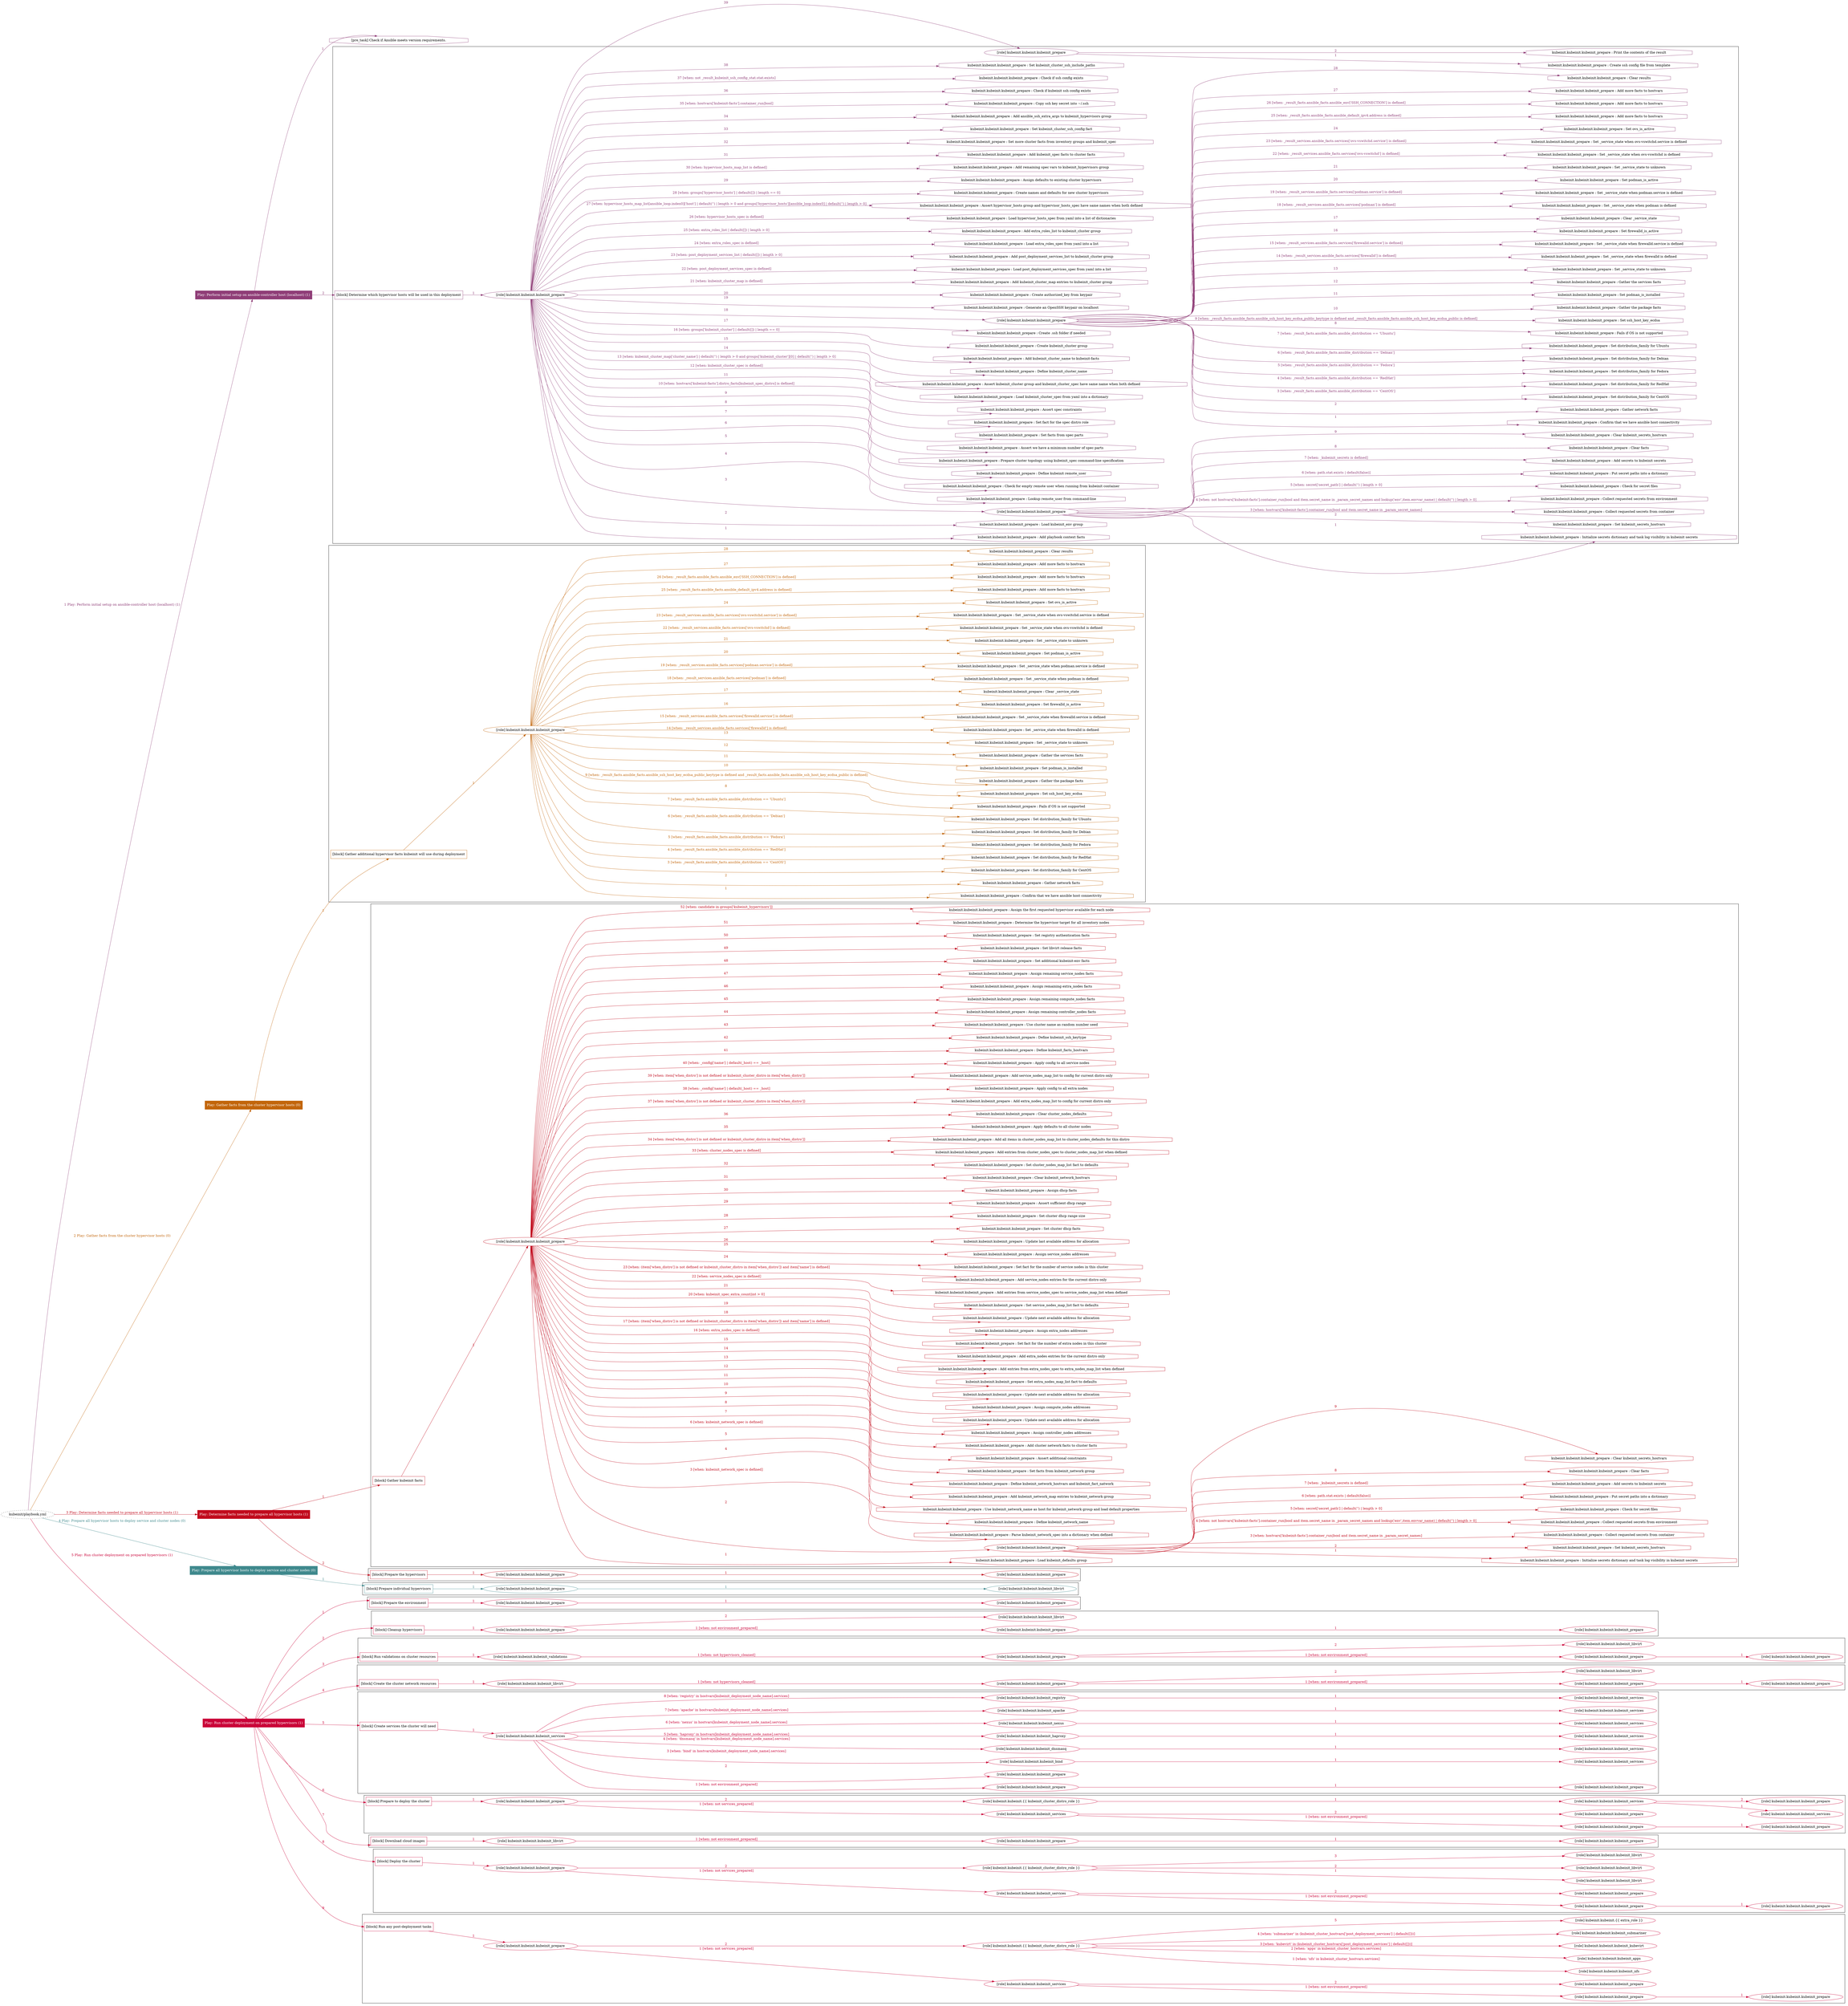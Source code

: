 digraph {
	graph [concentrate=true ordering=in rankdir=LR ratio=fill]
	edge [esep=5 sep=10]
	"kubeinit/playbook.yml" [URL="/home/runner/work/kubeinit/kubeinit/kubeinit/playbook.yml" id=playbook_0d8a840e style=dotted]
	"kubeinit/playbook.yml" -> play_8c41f9e1 [label="1 Play: Perform initial setup on ansible-controller host (localhost) (1)" color="#8f3d77" fontcolor="#8f3d77" id=edge_playbook_0d8a840e_play_8c41f9e1 labeltooltip="1 Play: Perform initial setup on ansible-controller host (localhost) (1)" tooltip="1 Play: Perform initial setup on ansible-controller host (localhost) (1)"]
	subgraph "Play: Perform initial setup on ansible-controller host (localhost) (1)" {
		play_8c41f9e1 [label="Play: Perform initial setup on ansible-controller host (localhost) (1)" URL="/home/runner/work/kubeinit/kubeinit/kubeinit/playbook.yml" color="#8f3d77" fontcolor="#ffffff" id=play_8c41f9e1 shape=box style=filled tooltip=localhost]
		pre_task_6fae7660 [label="[pre_task] Check if Ansible meets version requirements." URL="/home/runner/work/kubeinit/kubeinit/kubeinit/playbook.yml" color="#8f3d77" id=pre_task_6fae7660 shape=octagon tooltip="Check if Ansible meets version requirements."]
		play_8c41f9e1 -> pre_task_6fae7660 [label="1 " color="#8f3d77" fontcolor="#8f3d77" id=edge_1_play_8c41f9e1_pre_task_6fae7660 labeltooltip="1 " tooltip="1 "]
		play_8c41f9e1 -> block_f50055f1 [label=2 color="#8f3d77" fontcolor="#8f3d77" id=edge_2_play_8c41f9e1_block_f50055f1 labeltooltip=2 tooltip=2]
		subgraph cluster_block_f50055f1 {
			block_f50055f1 [label="[block] Determine which hypervisor hosts will be used in this deployment" URL="/home/runner/work/kubeinit/kubeinit/kubeinit/playbook.yml" color="#8f3d77" id=block_f50055f1 labeltooltip="Determine which hypervisor hosts will be used in this deployment" shape=box tooltip="Determine which hypervisor hosts will be used in this deployment"]
			block_f50055f1 -> role_06595c96 [label="1 " color="#8f3d77" fontcolor="#8f3d77" id=edge_1_block_f50055f1_role_06595c96 labeltooltip="1 " tooltip="1 "]
			subgraph "kubeinit.kubeinit.kubeinit_prepare" {
				role_06595c96 [label="[role] kubeinit.kubeinit.kubeinit_prepare" URL="/home/runner/work/kubeinit/kubeinit/kubeinit/playbook.yml" color="#8f3d77" id=role_06595c96 tooltip="kubeinit.kubeinit.kubeinit_prepare"]
				task_adc87a18 [label="kubeinit.kubeinit.kubeinit_prepare : Add playbook context facts" URL="/home/runner/.ansible/collections/ansible_collections/kubeinit/kubeinit/roles/kubeinit_prepare/tasks/build_hypervisors_group.yml" color="#8f3d77" id=task_adc87a18 shape=octagon tooltip="kubeinit.kubeinit.kubeinit_prepare : Add playbook context facts"]
				role_06595c96 -> task_adc87a18 [label="1 " color="#8f3d77" fontcolor="#8f3d77" id=edge_1_role_06595c96_task_adc87a18 labeltooltip="1 " tooltip="1 "]
				task_152cd282 [label="kubeinit.kubeinit.kubeinit_prepare : Load kubeinit_env group" URL="/home/runner/.ansible/collections/ansible_collections/kubeinit/kubeinit/roles/kubeinit_prepare/tasks/build_hypervisors_group.yml" color="#8f3d77" id=task_152cd282 shape=octagon tooltip="kubeinit.kubeinit.kubeinit_prepare : Load kubeinit_env group"]
				role_06595c96 -> task_152cd282 [label="2 " color="#8f3d77" fontcolor="#8f3d77" id=edge_2_role_06595c96_task_152cd282 labeltooltip="2 " tooltip="2 "]
				role_06595c96 -> role_ab94f4be [label="3 " color="#8f3d77" fontcolor="#8f3d77" id=edge_3_role_06595c96_role_ab94f4be labeltooltip="3 " tooltip="3 "]
				subgraph "kubeinit.kubeinit.kubeinit_prepare" {
					role_ab94f4be [label="[role] kubeinit.kubeinit.kubeinit_prepare" URL="/home/runner/.ansible/collections/ansible_collections/kubeinit/kubeinit/roles/kubeinit_prepare/tasks/build_hypervisors_group.yml" color="#8f3d77" id=role_ab94f4be tooltip="kubeinit.kubeinit.kubeinit_prepare"]
					task_a9c990cb [label="kubeinit.kubeinit.kubeinit_prepare : Initialize secrets dictionary and task log visibility in kubeinit secrets" URL="/home/runner/.ansible/collections/ansible_collections/kubeinit/kubeinit/roles/kubeinit_prepare/tasks/gather_kubeinit_secrets.yml" color="#8f3d77" id=task_a9c990cb shape=octagon tooltip="kubeinit.kubeinit.kubeinit_prepare : Initialize secrets dictionary and task log visibility in kubeinit secrets"]
					role_ab94f4be -> task_a9c990cb [label="1 " color="#8f3d77" fontcolor="#8f3d77" id=edge_1_role_ab94f4be_task_a9c990cb labeltooltip="1 " tooltip="1 "]
					task_f23642ef [label="kubeinit.kubeinit.kubeinit_prepare : Set kubeinit_secrets_hostvars" URL="/home/runner/.ansible/collections/ansible_collections/kubeinit/kubeinit/roles/kubeinit_prepare/tasks/gather_kubeinit_secrets.yml" color="#8f3d77" id=task_f23642ef shape=octagon tooltip="kubeinit.kubeinit.kubeinit_prepare : Set kubeinit_secrets_hostvars"]
					role_ab94f4be -> task_f23642ef [label="2 " color="#8f3d77" fontcolor="#8f3d77" id=edge_2_role_ab94f4be_task_f23642ef labeltooltip="2 " tooltip="2 "]
					task_14b3dbdd [label="kubeinit.kubeinit.kubeinit_prepare : Collect requested secrets from container" URL="/home/runner/.ansible/collections/ansible_collections/kubeinit/kubeinit/roles/kubeinit_prepare/tasks/gather_kubeinit_secrets.yml" color="#8f3d77" id=task_14b3dbdd shape=octagon tooltip="kubeinit.kubeinit.kubeinit_prepare : Collect requested secrets from container"]
					role_ab94f4be -> task_14b3dbdd [label="3 [when: hostvars['kubeinit-facts'].container_run|bool and item.secret_name in _param_secret_names]" color="#8f3d77" fontcolor="#8f3d77" id=edge_3_role_ab94f4be_task_14b3dbdd labeltooltip="3 [when: hostvars['kubeinit-facts'].container_run|bool and item.secret_name in _param_secret_names]" tooltip="3 [when: hostvars['kubeinit-facts'].container_run|bool and item.secret_name in _param_secret_names]"]
					task_1547e7e3 [label="kubeinit.kubeinit.kubeinit_prepare : Collect requested secrets from environment" URL="/home/runner/.ansible/collections/ansible_collections/kubeinit/kubeinit/roles/kubeinit_prepare/tasks/gather_kubeinit_secrets.yml" color="#8f3d77" id=task_1547e7e3 shape=octagon tooltip="kubeinit.kubeinit.kubeinit_prepare : Collect requested secrets from environment"]
					role_ab94f4be -> task_1547e7e3 [label="4 [when: not hostvars['kubeinit-facts'].container_run|bool and item.secret_name in _param_secret_names and lookup('env',item.envvar_name) | default('') | length > 0]" color="#8f3d77" fontcolor="#8f3d77" id=edge_4_role_ab94f4be_task_1547e7e3 labeltooltip="4 [when: not hostvars['kubeinit-facts'].container_run|bool and item.secret_name in _param_secret_names and lookup('env',item.envvar_name) | default('') | length > 0]" tooltip="4 [when: not hostvars['kubeinit-facts'].container_run|bool and item.secret_name in _param_secret_names and lookup('env',item.envvar_name) | default('') | length > 0]"]
					task_f4379a04 [label="kubeinit.kubeinit.kubeinit_prepare : Check for secret files" URL="/home/runner/.ansible/collections/ansible_collections/kubeinit/kubeinit/roles/kubeinit_prepare/tasks/gather_kubeinit_secrets.yml" color="#8f3d77" id=task_f4379a04 shape=octagon tooltip="kubeinit.kubeinit.kubeinit_prepare : Check for secret files"]
					role_ab94f4be -> task_f4379a04 [label="5 [when: secret['secret_path'] | default('') | length > 0]" color="#8f3d77" fontcolor="#8f3d77" id=edge_5_role_ab94f4be_task_f4379a04 labeltooltip="5 [when: secret['secret_path'] | default('') | length > 0]" tooltip="5 [when: secret['secret_path'] | default('') | length > 0]"]
					task_ed0d2559 [label="kubeinit.kubeinit.kubeinit_prepare : Put secret paths into a dictionary" URL="/home/runner/.ansible/collections/ansible_collections/kubeinit/kubeinit/roles/kubeinit_prepare/tasks/gather_kubeinit_secrets.yml" color="#8f3d77" id=task_ed0d2559 shape=octagon tooltip="kubeinit.kubeinit.kubeinit_prepare : Put secret paths into a dictionary"]
					role_ab94f4be -> task_ed0d2559 [label="6 [when: path.stat.exists | default(false)]" color="#8f3d77" fontcolor="#8f3d77" id=edge_6_role_ab94f4be_task_ed0d2559 labeltooltip="6 [when: path.stat.exists | default(false)]" tooltip="6 [when: path.stat.exists | default(false)]"]
					task_9dbd9804 [label="kubeinit.kubeinit.kubeinit_prepare : Add secrets to kubeinit secrets" URL="/home/runner/.ansible/collections/ansible_collections/kubeinit/kubeinit/roles/kubeinit_prepare/tasks/gather_kubeinit_secrets.yml" color="#8f3d77" id=task_9dbd9804 shape=octagon tooltip="kubeinit.kubeinit.kubeinit_prepare : Add secrets to kubeinit secrets"]
					role_ab94f4be -> task_9dbd9804 [label="7 [when: _kubeinit_secrets is defined]" color="#8f3d77" fontcolor="#8f3d77" id=edge_7_role_ab94f4be_task_9dbd9804 labeltooltip="7 [when: _kubeinit_secrets is defined]" tooltip="7 [when: _kubeinit_secrets is defined]"]
					task_2e00938a [label="kubeinit.kubeinit.kubeinit_prepare : Clear facts" URL="/home/runner/.ansible/collections/ansible_collections/kubeinit/kubeinit/roles/kubeinit_prepare/tasks/gather_kubeinit_secrets.yml" color="#8f3d77" id=task_2e00938a shape=octagon tooltip="kubeinit.kubeinit.kubeinit_prepare : Clear facts"]
					role_ab94f4be -> task_2e00938a [label="8 " color="#8f3d77" fontcolor="#8f3d77" id=edge_8_role_ab94f4be_task_2e00938a labeltooltip="8 " tooltip="8 "]
					task_c6ccf5bd [label="kubeinit.kubeinit.kubeinit_prepare : Clear kubeinit_secrets_hostvars" URL="/home/runner/.ansible/collections/ansible_collections/kubeinit/kubeinit/roles/kubeinit_prepare/tasks/gather_kubeinit_secrets.yml" color="#8f3d77" id=task_c6ccf5bd shape=octagon tooltip="kubeinit.kubeinit.kubeinit_prepare : Clear kubeinit_secrets_hostvars"]
					role_ab94f4be -> task_c6ccf5bd [label="9 " color="#8f3d77" fontcolor="#8f3d77" id=edge_9_role_ab94f4be_task_c6ccf5bd labeltooltip="9 " tooltip="9 "]
				}
				task_b113ff63 [label="kubeinit.kubeinit.kubeinit_prepare : Lookup remote_user from command-line" URL="/home/runner/.ansible/collections/ansible_collections/kubeinit/kubeinit/roles/kubeinit_prepare/tasks/build_hypervisors_group.yml" color="#8f3d77" id=task_b113ff63 shape=octagon tooltip="kubeinit.kubeinit.kubeinit_prepare : Lookup remote_user from command-line"]
				role_06595c96 -> task_b113ff63 [label="4 " color="#8f3d77" fontcolor="#8f3d77" id=edge_4_role_06595c96_task_b113ff63 labeltooltip="4 " tooltip="4 "]
				task_6ca623d5 [label="kubeinit.kubeinit.kubeinit_prepare : Check for empty remote user when running from kubeinit container" URL="/home/runner/.ansible/collections/ansible_collections/kubeinit/kubeinit/roles/kubeinit_prepare/tasks/build_hypervisors_group.yml" color="#8f3d77" id=task_6ca623d5 shape=octagon tooltip="kubeinit.kubeinit.kubeinit_prepare : Check for empty remote user when running from kubeinit container"]
				role_06595c96 -> task_6ca623d5 [label="5 " color="#8f3d77" fontcolor="#8f3d77" id=edge_5_role_06595c96_task_6ca623d5 labeltooltip="5 " tooltip="5 "]
				task_8733dcdf [label="kubeinit.kubeinit.kubeinit_prepare : Define kubeinit remote_user" URL="/home/runner/.ansible/collections/ansible_collections/kubeinit/kubeinit/roles/kubeinit_prepare/tasks/build_hypervisors_group.yml" color="#8f3d77" id=task_8733dcdf shape=octagon tooltip="kubeinit.kubeinit.kubeinit_prepare : Define kubeinit remote_user"]
				role_06595c96 -> task_8733dcdf [label="6 " color="#8f3d77" fontcolor="#8f3d77" id=edge_6_role_06595c96_task_8733dcdf labeltooltip="6 " tooltip="6 "]
				task_56e00c67 [label="kubeinit.kubeinit.kubeinit_prepare : Prepare cluster topology using kubeinit_spec command-line specification" URL="/home/runner/.ansible/collections/ansible_collections/kubeinit/kubeinit/roles/kubeinit_prepare/tasks/build_hypervisors_group.yml" color="#8f3d77" id=task_56e00c67 shape=octagon tooltip="kubeinit.kubeinit.kubeinit_prepare : Prepare cluster topology using kubeinit_spec command-line specification"]
				role_06595c96 -> task_56e00c67 [label="7 " color="#8f3d77" fontcolor="#8f3d77" id=edge_7_role_06595c96_task_56e00c67 labeltooltip="7 " tooltip="7 "]
				task_975183b8 [label="kubeinit.kubeinit.kubeinit_prepare : Assert we have a minimum number of spec parts" URL="/home/runner/.ansible/collections/ansible_collections/kubeinit/kubeinit/roles/kubeinit_prepare/tasks/build_hypervisors_group.yml" color="#8f3d77" id=task_975183b8 shape=octagon tooltip="kubeinit.kubeinit.kubeinit_prepare : Assert we have a minimum number of spec parts"]
				role_06595c96 -> task_975183b8 [label="8 " color="#8f3d77" fontcolor="#8f3d77" id=edge_8_role_06595c96_task_975183b8 labeltooltip="8 " tooltip="8 "]
				task_613e0f0e [label="kubeinit.kubeinit.kubeinit_prepare : Set facts from spec parts" URL="/home/runner/.ansible/collections/ansible_collections/kubeinit/kubeinit/roles/kubeinit_prepare/tasks/build_hypervisors_group.yml" color="#8f3d77" id=task_613e0f0e shape=octagon tooltip="kubeinit.kubeinit.kubeinit_prepare : Set facts from spec parts"]
				role_06595c96 -> task_613e0f0e [label="9 " color="#8f3d77" fontcolor="#8f3d77" id=edge_9_role_06595c96_task_613e0f0e labeltooltip="9 " tooltip="9 "]
				task_d293416f [label="kubeinit.kubeinit.kubeinit_prepare : Set fact for the spec distro role" URL="/home/runner/.ansible/collections/ansible_collections/kubeinit/kubeinit/roles/kubeinit_prepare/tasks/build_hypervisors_group.yml" color="#8f3d77" id=task_d293416f shape=octagon tooltip="kubeinit.kubeinit.kubeinit_prepare : Set fact for the spec distro role"]
				role_06595c96 -> task_d293416f [label="10 [when: hostvars['kubeinit-facts'].distro_facts[kubeinit_spec_distro] is defined]" color="#8f3d77" fontcolor="#8f3d77" id=edge_10_role_06595c96_task_d293416f labeltooltip="10 [when: hostvars['kubeinit-facts'].distro_facts[kubeinit_spec_distro] is defined]" tooltip="10 [when: hostvars['kubeinit-facts'].distro_facts[kubeinit_spec_distro] is defined]"]
				task_24cbe1a4 [label="kubeinit.kubeinit.kubeinit_prepare : Assert spec constraints" URL="/home/runner/.ansible/collections/ansible_collections/kubeinit/kubeinit/roles/kubeinit_prepare/tasks/build_hypervisors_group.yml" color="#8f3d77" id=task_24cbe1a4 shape=octagon tooltip="kubeinit.kubeinit.kubeinit_prepare : Assert spec constraints"]
				role_06595c96 -> task_24cbe1a4 [label="11 " color="#8f3d77" fontcolor="#8f3d77" id=edge_11_role_06595c96_task_24cbe1a4 labeltooltip="11 " tooltip="11 "]
				task_1e6d6141 [label="kubeinit.kubeinit.kubeinit_prepare : Load kubeinit_cluster_spec from yaml into a dictionary" URL="/home/runner/.ansible/collections/ansible_collections/kubeinit/kubeinit/roles/kubeinit_prepare/tasks/build_hypervisors_group.yml" color="#8f3d77" id=task_1e6d6141 shape=octagon tooltip="kubeinit.kubeinit.kubeinit_prepare : Load kubeinit_cluster_spec from yaml into a dictionary"]
				role_06595c96 -> task_1e6d6141 [label="12 [when: kubeinit_cluster_spec is defined]" color="#8f3d77" fontcolor="#8f3d77" id=edge_12_role_06595c96_task_1e6d6141 labeltooltip="12 [when: kubeinit_cluster_spec is defined]" tooltip="12 [when: kubeinit_cluster_spec is defined]"]
				task_b3eb8898 [label="kubeinit.kubeinit.kubeinit_prepare : Assert kubeinit_cluster group and kubeinit_cluster_spec have same name when both defined" URL="/home/runner/.ansible/collections/ansible_collections/kubeinit/kubeinit/roles/kubeinit_prepare/tasks/build_hypervisors_group.yml" color="#8f3d77" id=task_b3eb8898 shape=octagon tooltip="kubeinit.kubeinit.kubeinit_prepare : Assert kubeinit_cluster group and kubeinit_cluster_spec have same name when both defined"]
				role_06595c96 -> task_b3eb8898 [label="13 [when: kubeinit_cluster_map['cluster_name'] | default('') | length > 0 and groups['kubeinit_cluster'][0] | default('') | length > 0]" color="#8f3d77" fontcolor="#8f3d77" id=edge_13_role_06595c96_task_b3eb8898 labeltooltip="13 [when: kubeinit_cluster_map['cluster_name'] | default('') | length > 0 and groups['kubeinit_cluster'][0] | default('') | length > 0]" tooltip="13 [when: kubeinit_cluster_map['cluster_name'] | default('') | length > 0 and groups['kubeinit_cluster'][0] | default('') | length > 0]"]
				task_adc39596 [label="kubeinit.kubeinit.kubeinit_prepare : Define kubeinit_cluster_name" URL="/home/runner/.ansible/collections/ansible_collections/kubeinit/kubeinit/roles/kubeinit_prepare/tasks/build_hypervisors_group.yml" color="#8f3d77" id=task_adc39596 shape=octagon tooltip="kubeinit.kubeinit.kubeinit_prepare : Define kubeinit_cluster_name"]
				role_06595c96 -> task_adc39596 [label="14 " color="#8f3d77" fontcolor="#8f3d77" id=edge_14_role_06595c96_task_adc39596 labeltooltip="14 " tooltip="14 "]
				task_2a65b5ae [label="kubeinit.kubeinit.kubeinit_prepare : Add kubeinit_cluster_name to kubeinit-facts" URL="/home/runner/.ansible/collections/ansible_collections/kubeinit/kubeinit/roles/kubeinit_prepare/tasks/build_hypervisors_group.yml" color="#8f3d77" id=task_2a65b5ae shape=octagon tooltip="kubeinit.kubeinit.kubeinit_prepare : Add kubeinit_cluster_name to kubeinit-facts"]
				role_06595c96 -> task_2a65b5ae [label="15 " color="#8f3d77" fontcolor="#8f3d77" id=edge_15_role_06595c96_task_2a65b5ae labeltooltip="15 " tooltip="15 "]
				task_c26f2b41 [label="kubeinit.kubeinit.kubeinit_prepare : Create kubeinit_cluster group" URL="/home/runner/.ansible/collections/ansible_collections/kubeinit/kubeinit/roles/kubeinit_prepare/tasks/build_hypervisors_group.yml" color="#8f3d77" id=task_c26f2b41 shape=octagon tooltip="kubeinit.kubeinit.kubeinit_prepare : Create kubeinit_cluster group"]
				role_06595c96 -> task_c26f2b41 [label="16 [when: groups['kubeinit_cluster'] | default([]) | length == 0]" color="#8f3d77" fontcolor="#8f3d77" id=edge_16_role_06595c96_task_c26f2b41 labeltooltip="16 [when: groups['kubeinit_cluster'] | default([]) | length == 0]" tooltip="16 [when: groups['kubeinit_cluster'] | default([]) | length == 0]"]
				task_a8d8329d [label="kubeinit.kubeinit.kubeinit_prepare : Create .ssh folder if needed" URL="/home/runner/.ansible/collections/ansible_collections/kubeinit/kubeinit/roles/kubeinit_prepare/tasks/build_hypervisors_group.yml" color="#8f3d77" id=task_a8d8329d shape=octagon tooltip="kubeinit.kubeinit.kubeinit_prepare : Create .ssh folder if needed"]
				role_06595c96 -> task_a8d8329d [label="17 " color="#8f3d77" fontcolor="#8f3d77" id=edge_17_role_06595c96_task_a8d8329d labeltooltip="17 " tooltip="17 "]
				role_06595c96 -> role_99f7e28b [label="18 " color="#8f3d77" fontcolor="#8f3d77" id=edge_18_role_06595c96_role_99f7e28b labeltooltip="18 " tooltip="18 "]
				subgraph "kubeinit.kubeinit.kubeinit_prepare" {
					role_99f7e28b [label="[role] kubeinit.kubeinit.kubeinit_prepare" URL="/home/runner/.ansible/collections/ansible_collections/kubeinit/kubeinit/roles/kubeinit_prepare/tasks/build_hypervisors_group.yml" color="#8f3d77" id=role_99f7e28b tooltip="kubeinit.kubeinit.kubeinit_prepare"]
					task_6a1fd26d [label="kubeinit.kubeinit.kubeinit_prepare : Confirm that we have ansible host connectivity" URL="/home/runner/.ansible/collections/ansible_collections/kubeinit/kubeinit/roles/kubeinit_prepare/tasks/gather_host_facts.yml" color="#8f3d77" id=task_6a1fd26d shape=octagon tooltip="kubeinit.kubeinit.kubeinit_prepare : Confirm that we have ansible host connectivity"]
					role_99f7e28b -> task_6a1fd26d [label="1 " color="#8f3d77" fontcolor="#8f3d77" id=edge_1_role_99f7e28b_task_6a1fd26d labeltooltip="1 " tooltip="1 "]
					task_baa6ae28 [label="kubeinit.kubeinit.kubeinit_prepare : Gather network facts" URL="/home/runner/.ansible/collections/ansible_collections/kubeinit/kubeinit/roles/kubeinit_prepare/tasks/gather_host_facts.yml" color="#8f3d77" id=task_baa6ae28 shape=octagon tooltip="kubeinit.kubeinit.kubeinit_prepare : Gather network facts"]
					role_99f7e28b -> task_baa6ae28 [label="2 " color="#8f3d77" fontcolor="#8f3d77" id=edge_2_role_99f7e28b_task_baa6ae28 labeltooltip="2 " tooltip="2 "]
					task_83e4758e [label="kubeinit.kubeinit.kubeinit_prepare : Set distribution_family for CentOS" URL="/home/runner/.ansible/collections/ansible_collections/kubeinit/kubeinit/roles/kubeinit_prepare/tasks/gather_host_facts.yml" color="#8f3d77" id=task_83e4758e shape=octagon tooltip="kubeinit.kubeinit.kubeinit_prepare : Set distribution_family for CentOS"]
					role_99f7e28b -> task_83e4758e [label="3 [when: _result_facts.ansible_facts.ansible_distribution == 'CentOS']" color="#8f3d77" fontcolor="#8f3d77" id=edge_3_role_99f7e28b_task_83e4758e labeltooltip="3 [when: _result_facts.ansible_facts.ansible_distribution == 'CentOS']" tooltip="3 [when: _result_facts.ansible_facts.ansible_distribution == 'CentOS']"]
					task_87711fa1 [label="kubeinit.kubeinit.kubeinit_prepare : Set distribution_family for RedHat" URL="/home/runner/.ansible/collections/ansible_collections/kubeinit/kubeinit/roles/kubeinit_prepare/tasks/gather_host_facts.yml" color="#8f3d77" id=task_87711fa1 shape=octagon tooltip="kubeinit.kubeinit.kubeinit_prepare : Set distribution_family for RedHat"]
					role_99f7e28b -> task_87711fa1 [label="4 [when: _result_facts.ansible_facts.ansible_distribution == 'RedHat']" color="#8f3d77" fontcolor="#8f3d77" id=edge_4_role_99f7e28b_task_87711fa1 labeltooltip="4 [when: _result_facts.ansible_facts.ansible_distribution == 'RedHat']" tooltip="4 [when: _result_facts.ansible_facts.ansible_distribution == 'RedHat']"]
					task_4804bba1 [label="kubeinit.kubeinit.kubeinit_prepare : Set distribution_family for Fedora" URL="/home/runner/.ansible/collections/ansible_collections/kubeinit/kubeinit/roles/kubeinit_prepare/tasks/gather_host_facts.yml" color="#8f3d77" id=task_4804bba1 shape=octagon tooltip="kubeinit.kubeinit.kubeinit_prepare : Set distribution_family for Fedora"]
					role_99f7e28b -> task_4804bba1 [label="5 [when: _result_facts.ansible_facts.ansible_distribution == 'Fedora']" color="#8f3d77" fontcolor="#8f3d77" id=edge_5_role_99f7e28b_task_4804bba1 labeltooltip="5 [when: _result_facts.ansible_facts.ansible_distribution == 'Fedora']" tooltip="5 [when: _result_facts.ansible_facts.ansible_distribution == 'Fedora']"]
					task_ea411ac0 [label="kubeinit.kubeinit.kubeinit_prepare : Set distribution_family for Debian" URL="/home/runner/.ansible/collections/ansible_collections/kubeinit/kubeinit/roles/kubeinit_prepare/tasks/gather_host_facts.yml" color="#8f3d77" id=task_ea411ac0 shape=octagon tooltip="kubeinit.kubeinit.kubeinit_prepare : Set distribution_family for Debian"]
					role_99f7e28b -> task_ea411ac0 [label="6 [when: _result_facts.ansible_facts.ansible_distribution == 'Debian']" color="#8f3d77" fontcolor="#8f3d77" id=edge_6_role_99f7e28b_task_ea411ac0 labeltooltip="6 [when: _result_facts.ansible_facts.ansible_distribution == 'Debian']" tooltip="6 [when: _result_facts.ansible_facts.ansible_distribution == 'Debian']"]
					task_1ce305c9 [label="kubeinit.kubeinit.kubeinit_prepare : Set distribution_family for Ubuntu" URL="/home/runner/.ansible/collections/ansible_collections/kubeinit/kubeinit/roles/kubeinit_prepare/tasks/gather_host_facts.yml" color="#8f3d77" id=task_1ce305c9 shape=octagon tooltip="kubeinit.kubeinit.kubeinit_prepare : Set distribution_family for Ubuntu"]
					role_99f7e28b -> task_1ce305c9 [label="7 [when: _result_facts.ansible_facts.ansible_distribution == 'Ubuntu']" color="#8f3d77" fontcolor="#8f3d77" id=edge_7_role_99f7e28b_task_1ce305c9 labeltooltip="7 [when: _result_facts.ansible_facts.ansible_distribution == 'Ubuntu']" tooltip="7 [when: _result_facts.ansible_facts.ansible_distribution == 'Ubuntu']"]
					task_993ee6e9 [label="kubeinit.kubeinit.kubeinit_prepare : Fails if OS is not supported" URL="/home/runner/.ansible/collections/ansible_collections/kubeinit/kubeinit/roles/kubeinit_prepare/tasks/gather_host_facts.yml" color="#8f3d77" id=task_993ee6e9 shape=octagon tooltip="kubeinit.kubeinit.kubeinit_prepare : Fails if OS is not supported"]
					role_99f7e28b -> task_993ee6e9 [label="8 " color="#8f3d77" fontcolor="#8f3d77" id=edge_8_role_99f7e28b_task_993ee6e9 labeltooltip="8 " tooltip="8 "]
					task_f13c6ae4 [label="kubeinit.kubeinit.kubeinit_prepare : Set ssh_host_key_ecdsa" URL="/home/runner/.ansible/collections/ansible_collections/kubeinit/kubeinit/roles/kubeinit_prepare/tasks/gather_host_facts.yml" color="#8f3d77" id=task_f13c6ae4 shape=octagon tooltip="kubeinit.kubeinit.kubeinit_prepare : Set ssh_host_key_ecdsa"]
					role_99f7e28b -> task_f13c6ae4 [label="9 [when: _result_facts.ansible_facts.ansible_ssh_host_key_ecdsa_public_keytype is defined and _result_facts.ansible_facts.ansible_ssh_host_key_ecdsa_public is defined]" color="#8f3d77" fontcolor="#8f3d77" id=edge_9_role_99f7e28b_task_f13c6ae4 labeltooltip="9 [when: _result_facts.ansible_facts.ansible_ssh_host_key_ecdsa_public_keytype is defined and _result_facts.ansible_facts.ansible_ssh_host_key_ecdsa_public is defined]" tooltip="9 [when: _result_facts.ansible_facts.ansible_ssh_host_key_ecdsa_public_keytype is defined and _result_facts.ansible_facts.ansible_ssh_host_key_ecdsa_public is defined]"]
					task_a36ebd5e [label="kubeinit.kubeinit.kubeinit_prepare : Gather the package facts" URL="/home/runner/.ansible/collections/ansible_collections/kubeinit/kubeinit/roles/kubeinit_prepare/tasks/gather_host_facts.yml" color="#8f3d77" id=task_a36ebd5e shape=octagon tooltip="kubeinit.kubeinit.kubeinit_prepare : Gather the package facts"]
					role_99f7e28b -> task_a36ebd5e [label="10 " color="#8f3d77" fontcolor="#8f3d77" id=edge_10_role_99f7e28b_task_a36ebd5e labeltooltip="10 " tooltip="10 "]
					task_d8a5f0af [label="kubeinit.kubeinit.kubeinit_prepare : Set podman_is_installed" URL="/home/runner/.ansible/collections/ansible_collections/kubeinit/kubeinit/roles/kubeinit_prepare/tasks/gather_host_facts.yml" color="#8f3d77" id=task_d8a5f0af shape=octagon tooltip="kubeinit.kubeinit.kubeinit_prepare : Set podman_is_installed"]
					role_99f7e28b -> task_d8a5f0af [label="11 " color="#8f3d77" fontcolor="#8f3d77" id=edge_11_role_99f7e28b_task_d8a5f0af labeltooltip="11 " tooltip="11 "]
					task_c654ed30 [label="kubeinit.kubeinit.kubeinit_prepare : Gather the services facts" URL="/home/runner/.ansible/collections/ansible_collections/kubeinit/kubeinit/roles/kubeinit_prepare/tasks/gather_host_facts.yml" color="#8f3d77" id=task_c654ed30 shape=octagon tooltip="kubeinit.kubeinit.kubeinit_prepare : Gather the services facts"]
					role_99f7e28b -> task_c654ed30 [label="12 " color="#8f3d77" fontcolor="#8f3d77" id=edge_12_role_99f7e28b_task_c654ed30 labeltooltip="12 " tooltip="12 "]
					task_833f00d5 [label="kubeinit.kubeinit.kubeinit_prepare : Set _service_state to unknown" URL="/home/runner/.ansible/collections/ansible_collections/kubeinit/kubeinit/roles/kubeinit_prepare/tasks/gather_host_facts.yml" color="#8f3d77" id=task_833f00d5 shape=octagon tooltip="kubeinit.kubeinit.kubeinit_prepare : Set _service_state to unknown"]
					role_99f7e28b -> task_833f00d5 [label="13 " color="#8f3d77" fontcolor="#8f3d77" id=edge_13_role_99f7e28b_task_833f00d5 labeltooltip="13 " tooltip="13 "]
					task_ee8d7883 [label="kubeinit.kubeinit.kubeinit_prepare : Set _service_state when firewalld is defined" URL="/home/runner/.ansible/collections/ansible_collections/kubeinit/kubeinit/roles/kubeinit_prepare/tasks/gather_host_facts.yml" color="#8f3d77" id=task_ee8d7883 shape=octagon tooltip="kubeinit.kubeinit.kubeinit_prepare : Set _service_state when firewalld is defined"]
					role_99f7e28b -> task_ee8d7883 [label="14 [when: _result_services.ansible_facts.services['firewalld'] is defined]" color="#8f3d77" fontcolor="#8f3d77" id=edge_14_role_99f7e28b_task_ee8d7883 labeltooltip="14 [when: _result_services.ansible_facts.services['firewalld'] is defined]" tooltip="14 [when: _result_services.ansible_facts.services['firewalld'] is defined]"]
					task_d9b1ac77 [label="kubeinit.kubeinit.kubeinit_prepare : Set _service_state when firewalld.service is defined" URL="/home/runner/.ansible/collections/ansible_collections/kubeinit/kubeinit/roles/kubeinit_prepare/tasks/gather_host_facts.yml" color="#8f3d77" id=task_d9b1ac77 shape=octagon tooltip="kubeinit.kubeinit.kubeinit_prepare : Set _service_state when firewalld.service is defined"]
					role_99f7e28b -> task_d9b1ac77 [label="15 [when: _result_services.ansible_facts.services['firewalld.service'] is defined]" color="#8f3d77" fontcolor="#8f3d77" id=edge_15_role_99f7e28b_task_d9b1ac77 labeltooltip="15 [when: _result_services.ansible_facts.services['firewalld.service'] is defined]" tooltip="15 [when: _result_services.ansible_facts.services['firewalld.service'] is defined]"]
					task_91a0e0c0 [label="kubeinit.kubeinit.kubeinit_prepare : Set firewalld_is_active" URL="/home/runner/.ansible/collections/ansible_collections/kubeinit/kubeinit/roles/kubeinit_prepare/tasks/gather_host_facts.yml" color="#8f3d77" id=task_91a0e0c0 shape=octagon tooltip="kubeinit.kubeinit.kubeinit_prepare : Set firewalld_is_active"]
					role_99f7e28b -> task_91a0e0c0 [label="16 " color="#8f3d77" fontcolor="#8f3d77" id=edge_16_role_99f7e28b_task_91a0e0c0 labeltooltip="16 " tooltip="16 "]
					task_10b2a60d [label="kubeinit.kubeinit.kubeinit_prepare : Clear _service_state" URL="/home/runner/.ansible/collections/ansible_collections/kubeinit/kubeinit/roles/kubeinit_prepare/tasks/gather_host_facts.yml" color="#8f3d77" id=task_10b2a60d shape=octagon tooltip="kubeinit.kubeinit.kubeinit_prepare : Clear _service_state"]
					role_99f7e28b -> task_10b2a60d [label="17 " color="#8f3d77" fontcolor="#8f3d77" id=edge_17_role_99f7e28b_task_10b2a60d labeltooltip="17 " tooltip="17 "]
					task_a86c9907 [label="kubeinit.kubeinit.kubeinit_prepare : Set _service_state when podman is defined" URL="/home/runner/.ansible/collections/ansible_collections/kubeinit/kubeinit/roles/kubeinit_prepare/tasks/gather_host_facts.yml" color="#8f3d77" id=task_a86c9907 shape=octagon tooltip="kubeinit.kubeinit.kubeinit_prepare : Set _service_state when podman is defined"]
					role_99f7e28b -> task_a86c9907 [label="18 [when: _result_services.ansible_facts.services['podman'] is defined]" color="#8f3d77" fontcolor="#8f3d77" id=edge_18_role_99f7e28b_task_a86c9907 labeltooltip="18 [when: _result_services.ansible_facts.services['podman'] is defined]" tooltip="18 [when: _result_services.ansible_facts.services['podman'] is defined]"]
					task_c1222db7 [label="kubeinit.kubeinit.kubeinit_prepare : Set _service_state when podman.service is defined" URL="/home/runner/.ansible/collections/ansible_collections/kubeinit/kubeinit/roles/kubeinit_prepare/tasks/gather_host_facts.yml" color="#8f3d77" id=task_c1222db7 shape=octagon tooltip="kubeinit.kubeinit.kubeinit_prepare : Set _service_state when podman.service is defined"]
					role_99f7e28b -> task_c1222db7 [label="19 [when: _result_services.ansible_facts.services['podman.service'] is defined]" color="#8f3d77" fontcolor="#8f3d77" id=edge_19_role_99f7e28b_task_c1222db7 labeltooltip="19 [when: _result_services.ansible_facts.services['podman.service'] is defined]" tooltip="19 [when: _result_services.ansible_facts.services['podman.service'] is defined]"]
					task_fe8783da [label="kubeinit.kubeinit.kubeinit_prepare : Set podman_is_active" URL="/home/runner/.ansible/collections/ansible_collections/kubeinit/kubeinit/roles/kubeinit_prepare/tasks/gather_host_facts.yml" color="#8f3d77" id=task_fe8783da shape=octagon tooltip="kubeinit.kubeinit.kubeinit_prepare : Set podman_is_active"]
					role_99f7e28b -> task_fe8783da [label="20 " color="#8f3d77" fontcolor="#8f3d77" id=edge_20_role_99f7e28b_task_fe8783da labeltooltip="20 " tooltip="20 "]
					task_2c20525a [label="kubeinit.kubeinit.kubeinit_prepare : Set _service_state to unknown" URL="/home/runner/.ansible/collections/ansible_collections/kubeinit/kubeinit/roles/kubeinit_prepare/tasks/gather_host_facts.yml" color="#8f3d77" id=task_2c20525a shape=octagon tooltip="kubeinit.kubeinit.kubeinit_prepare : Set _service_state to unknown"]
					role_99f7e28b -> task_2c20525a [label="21 " color="#8f3d77" fontcolor="#8f3d77" id=edge_21_role_99f7e28b_task_2c20525a labeltooltip="21 " tooltip="21 "]
					task_29cbfadc [label="kubeinit.kubeinit.kubeinit_prepare : Set _service_state when ovs-vswitchd is defined" URL="/home/runner/.ansible/collections/ansible_collections/kubeinit/kubeinit/roles/kubeinit_prepare/tasks/gather_host_facts.yml" color="#8f3d77" id=task_29cbfadc shape=octagon tooltip="kubeinit.kubeinit.kubeinit_prepare : Set _service_state when ovs-vswitchd is defined"]
					role_99f7e28b -> task_29cbfadc [label="22 [when: _result_services.ansible_facts.services['ovs-vswitchd'] is defined]" color="#8f3d77" fontcolor="#8f3d77" id=edge_22_role_99f7e28b_task_29cbfadc labeltooltip="22 [when: _result_services.ansible_facts.services['ovs-vswitchd'] is defined]" tooltip="22 [when: _result_services.ansible_facts.services['ovs-vswitchd'] is defined]"]
					task_fe12e03f [label="kubeinit.kubeinit.kubeinit_prepare : Set _service_state when ovs-vswitchd.service is defined" URL="/home/runner/.ansible/collections/ansible_collections/kubeinit/kubeinit/roles/kubeinit_prepare/tasks/gather_host_facts.yml" color="#8f3d77" id=task_fe12e03f shape=octagon tooltip="kubeinit.kubeinit.kubeinit_prepare : Set _service_state when ovs-vswitchd.service is defined"]
					role_99f7e28b -> task_fe12e03f [label="23 [when: _result_services.ansible_facts.services['ovs-vswitchd.service'] is defined]" color="#8f3d77" fontcolor="#8f3d77" id=edge_23_role_99f7e28b_task_fe12e03f labeltooltip="23 [when: _result_services.ansible_facts.services['ovs-vswitchd.service'] is defined]" tooltip="23 [when: _result_services.ansible_facts.services['ovs-vswitchd.service'] is defined]"]
					task_23b3ba86 [label="kubeinit.kubeinit.kubeinit_prepare : Set ovs_is_active" URL="/home/runner/.ansible/collections/ansible_collections/kubeinit/kubeinit/roles/kubeinit_prepare/tasks/gather_host_facts.yml" color="#8f3d77" id=task_23b3ba86 shape=octagon tooltip="kubeinit.kubeinit.kubeinit_prepare : Set ovs_is_active"]
					role_99f7e28b -> task_23b3ba86 [label="24 " color="#8f3d77" fontcolor="#8f3d77" id=edge_24_role_99f7e28b_task_23b3ba86 labeltooltip="24 " tooltip="24 "]
					task_e86d576b [label="kubeinit.kubeinit.kubeinit_prepare : Add more facts to hostvars" URL="/home/runner/.ansible/collections/ansible_collections/kubeinit/kubeinit/roles/kubeinit_prepare/tasks/gather_host_facts.yml" color="#8f3d77" id=task_e86d576b shape=octagon tooltip="kubeinit.kubeinit.kubeinit_prepare : Add more facts to hostvars"]
					role_99f7e28b -> task_e86d576b [label="25 [when: _result_facts.ansible_facts.ansible_default_ipv4.address is defined]" color="#8f3d77" fontcolor="#8f3d77" id=edge_25_role_99f7e28b_task_e86d576b labeltooltip="25 [when: _result_facts.ansible_facts.ansible_default_ipv4.address is defined]" tooltip="25 [when: _result_facts.ansible_facts.ansible_default_ipv4.address is defined]"]
					task_cd983f0f [label="kubeinit.kubeinit.kubeinit_prepare : Add more facts to hostvars" URL="/home/runner/.ansible/collections/ansible_collections/kubeinit/kubeinit/roles/kubeinit_prepare/tasks/gather_host_facts.yml" color="#8f3d77" id=task_cd983f0f shape=octagon tooltip="kubeinit.kubeinit.kubeinit_prepare : Add more facts to hostvars"]
					role_99f7e28b -> task_cd983f0f [label="26 [when: _result_facts.ansible_facts.ansible_env['SSH_CONNECTION'] is defined]" color="#8f3d77" fontcolor="#8f3d77" id=edge_26_role_99f7e28b_task_cd983f0f labeltooltip="26 [when: _result_facts.ansible_facts.ansible_env['SSH_CONNECTION'] is defined]" tooltip="26 [when: _result_facts.ansible_facts.ansible_env['SSH_CONNECTION'] is defined]"]
					task_079d313f [label="kubeinit.kubeinit.kubeinit_prepare : Add more facts to hostvars" URL="/home/runner/.ansible/collections/ansible_collections/kubeinit/kubeinit/roles/kubeinit_prepare/tasks/gather_host_facts.yml" color="#8f3d77" id=task_079d313f shape=octagon tooltip="kubeinit.kubeinit.kubeinit_prepare : Add more facts to hostvars"]
					role_99f7e28b -> task_079d313f [label="27 " color="#8f3d77" fontcolor="#8f3d77" id=edge_27_role_99f7e28b_task_079d313f labeltooltip="27 " tooltip="27 "]
					task_5d57eab7 [label="kubeinit.kubeinit.kubeinit_prepare : Clear results" URL="/home/runner/.ansible/collections/ansible_collections/kubeinit/kubeinit/roles/kubeinit_prepare/tasks/gather_host_facts.yml" color="#8f3d77" id=task_5d57eab7 shape=octagon tooltip="kubeinit.kubeinit.kubeinit_prepare : Clear results"]
					role_99f7e28b -> task_5d57eab7 [label="28 " color="#8f3d77" fontcolor="#8f3d77" id=edge_28_role_99f7e28b_task_5d57eab7 labeltooltip="28 " tooltip="28 "]
				}
				task_c54d35e9 [label="kubeinit.kubeinit.kubeinit_prepare : Generate an OpenSSH keypair on localhost" URL="/home/runner/.ansible/collections/ansible_collections/kubeinit/kubeinit/roles/kubeinit_prepare/tasks/build_hypervisors_group.yml" color="#8f3d77" id=task_c54d35e9 shape=octagon tooltip="kubeinit.kubeinit.kubeinit_prepare : Generate an OpenSSH keypair on localhost"]
				role_06595c96 -> task_c54d35e9 [label="19 " color="#8f3d77" fontcolor="#8f3d77" id=edge_19_role_06595c96_task_c54d35e9 labeltooltip="19 " tooltip="19 "]
				task_de7cbd41 [label="kubeinit.kubeinit.kubeinit_prepare : Create authorized_key from keypair" URL="/home/runner/.ansible/collections/ansible_collections/kubeinit/kubeinit/roles/kubeinit_prepare/tasks/build_hypervisors_group.yml" color="#8f3d77" id=task_de7cbd41 shape=octagon tooltip="kubeinit.kubeinit.kubeinit_prepare : Create authorized_key from keypair"]
				role_06595c96 -> task_de7cbd41 [label="20 " color="#8f3d77" fontcolor="#8f3d77" id=edge_20_role_06595c96_task_de7cbd41 labeltooltip="20 " tooltip="20 "]
				task_7e466293 [label="kubeinit.kubeinit.kubeinit_prepare : Add kubeinit_cluster_map entries to kubeinit_cluster group" URL="/home/runner/.ansible/collections/ansible_collections/kubeinit/kubeinit/roles/kubeinit_prepare/tasks/build_hypervisors_group.yml" color="#8f3d77" id=task_7e466293 shape=octagon tooltip="kubeinit.kubeinit.kubeinit_prepare : Add kubeinit_cluster_map entries to kubeinit_cluster group"]
				role_06595c96 -> task_7e466293 [label="21 [when: kubeinit_cluster_map is defined]" color="#8f3d77" fontcolor="#8f3d77" id=edge_21_role_06595c96_task_7e466293 labeltooltip="21 [when: kubeinit_cluster_map is defined]" tooltip="21 [when: kubeinit_cluster_map is defined]"]
				task_8ecf7966 [label="kubeinit.kubeinit.kubeinit_prepare : Load post_deployment_services_spec from yaml into a list" URL="/home/runner/.ansible/collections/ansible_collections/kubeinit/kubeinit/roles/kubeinit_prepare/tasks/build_hypervisors_group.yml" color="#8f3d77" id=task_8ecf7966 shape=octagon tooltip="kubeinit.kubeinit.kubeinit_prepare : Load post_deployment_services_spec from yaml into a list"]
				role_06595c96 -> task_8ecf7966 [label="22 [when: post_deployment_services_spec is defined]" color="#8f3d77" fontcolor="#8f3d77" id=edge_22_role_06595c96_task_8ecf7966 labeltooltip="22 [when: post_deployment_services_spec is defined]" tooltip="22 [when: post_deployment_services_spec is defined]"]
				task_99238af0 [label="kubeinit.kubeinit.kubeinit_prepare : Add post_deployment_services_list to kubeinit_cluster group" URL="/home/runner/.ansible/collections/ansible_collections/kubeinit/kubeinit/roles/kubeinit_prepare/tasks/build_hypervisors_group.yml" color="#8f3d77" id=task_99238af0 shape=octagon tooltip="kubeinit.kubeinit.kubeinit_prepare : Add post_deployment_services_list to kubeinit_cluster group"]
				role_06595c96 -> task_99238af0 [label="23 [when: post_deployment_services_list | default([]) | length > 0]" color="#8f3d77" fontcolor="#8f3d77" id=edge_23_role_06595c96_task_99238af0 labeltooltip="23 [when: post_deployment_services_list | default([]) | length > 0]" tooltip="23 [when: post_deployment_services_list | default([]) | length > 0]"]
				task_e9b0de78 [label="kubeinit.kubeinit.kubeinit_prepare : Load extra_roles_spec from yaml into a list" URL="/home/runner/.ansible/collections/ansible_collections/kubeinit/kubeinit/roles/kubeinit_prepare/tasks/build_hypervisors_group.yml" color="#8f3d77" id=task_e9b0de78 shape=octagon tooltip="kubeinit.kubeinit.kubeinit_prepare : Load extra_roles_spec from yaml into a list"]
				role_06595c96 -> task_e9b0de78 [label="24 [when: extra_roles_spec is defined]" color="#8f3d77" fontcolor="#8f3d77" id=edge_24_role_06595c96_task_e9b0de78 labeltooltip="24 [when: extra_roles_spec is defined]" tooltip="24 [when: extra_roles_spec is defined]"]
				task_3218f471 [label="kubeinit.kubeinit.kubeinit_prepare : Add extra_roles_list to kubeinit_cluster group" URL="/home/runner/.ansible/collections/ansible_collections/kubeinit/kubeinit/roles/kubeinit_prepare/tasks/build_hypervisors_group.yml" color="#8f3d77" id=task_3218f471 shape=octagon tooltip="kubeinit.kubeinit.kubeinit_prepare : Add extra_roles_list to kubeinit_cluster group"]
				role_06595c96 -> task_3218f471 [label="25 [when: extra_roles_list | default([]) | length > 0]" color="#8f3d77" fontcolor="#8f3d77" id=edge_25_role_06595c96_task_3218f471 labeltooltip="25 [when: extra_roles_list | default([]) | length > 0]" tooltip="25 [when: extra_roles_list | default([]) | length > 0]"]
				task_24976044 [label="kubeinit.kubeinit.kubeinit_prepare : Load hypervisor_hosts_spec from yaml into a list of dictionaries" URL="/home/runner/.ansible/collections/ansible_collections/kubeinit/kubeinit/roles/kubeinit_prepare/tasks/build_hypervisors_group.yml" color="#8f3d77" id=task_24976044 shape=octagon tooltip="kubeinit.kubeinit.kubeinit_prepare : Load hypervisor_hosts_spec from yaml into a list of dictionaries"]
				role_06595c96 -> task_24976044 [label="26 [when: hypervisor_hosts_spec is defined]" color="#8f3d77" fontcolor="#8f3d77" id=edge_26_role_06595c96_task_24976044 labeltooltip="26 [when: hypervisor_hosts_spec is defined]" tooltip="26 [when: hypervisor_hosts_spec is defined]"]
				task_ed9e0a12 [label="kubeinit.kubeinit.kubeinit_prepare : Assert hypervisor_hosts group and hypervisor_hosts_spec have same names when both defined" URL="/home/runner/.ansible/collections/ansible_collections/kubeinit/kubeinit/roles/kubeinit_prepare/tasks/build_hypervisors_group.yml" color="#8f3d77" id=task_ed9e0a12 shape=octagon tooltip="kubeinit.kubeinit.kubeinit_prepare : Assert hypervisor_hosts group and hypervisor_hosts_spec have same names when both defined"]
				role_06595c96 -> task_ed9e0a12 [label="27 [when: hypervisor_hosts_map_list[ansible_loop.index0]['host'] | default('') | length > 0 and groups['hypervisor_hosts'][ansible_loop.index0] | default('') | length > 0]" color="#8f3d77" fontcolor="#8f3d77" id=edge_27_role_06595c96_task_ed9e0a12 labeltooltip="27 [when: hypervisor_hosts_map_list[ansible_loop.index0]['host'] | default('') | length > 0 and groups['hypervisor_hosts'][ansible_loop.index0] | default('') | length > 0]" tooltip="27 [when: hypervisor_hosts_map_list[ansible_loop.index0]['host'] | default('') | length > 0 and groups['hypervisor_hosts'][ansible_loop.index0] | default('') | length > 0]"]
				task_5a464043 [label="kubeinit.kubeinit.kubeinit_prepare : Create names and defaults for new cluster hypervisors" URL="/home/runner/.ansible/collections/ansible_collections/kubeinit/kubeinit/roles/kubeinit_prepare/tasks/build_hypervisors_group.yml" color="#8f3d77" id=task_5a464043 shape=octagon tooltip="kubeinit.kubeinit.kubeinit_prepare : Create names and defaults for new cluster hypervisors"]
				role_06595c96 -> task_5a464043 [label="28 [when: groups['hypervisor_hosts'] | default([]) | length == 0]" color="#8f3d77" fontcolor="#8f3d77" id=edge_28_role_06595c96_task_5a464043 labeltooltip="28 [when: groups['hypervisor_hosts'] | default([]) | length == 0]" tooltip="28 [when: groups['hypervisor_hosts'] | default([]) | length == 0]"]
				task_2de29967 [label="kubeinit.kubeinit.kubeinit_prepare : Assign defaults to existing cluster hypervisors" URL="/home/runner/.ansible/collections/ansible_collections/kubeinit/kubeinit/roles/kubeinit_prepare/tasks/build_hypervisors_group.yml" color="#8f3d77" id=task_2de29967 shape=octagon tooltip="kubeinit.kubeinit.kubeinit_prepare : Assign defaults to existing cluster hypervisors"]
				role_06595c96 -> task_2de29967 [label="29 " color="#8f3d77" fontcolor="#8f3d77" id=edge_29_role_06595c96_task_2de29967 labeltooltip="29 " tooltip="29 "]
				task_383feaba [label="kubeinit.kubeinit.kubeinit_prepare : Add remaining spec vars to kubeinit_hypervisors group" URL="/home/runner/.ansible/collections/ansible_collections/kubeinit/kubeinit/roles/kubeinit_prepare/tasks/build_hypervisors_group.yml" color="#8f3d77" id=task_383feaba shape=octagon tooltip="kubeinit.kubeinit.kubeinit_prepare : Add remaining spec vars to kubeinit_hypervisors group"]
				role_06595c96 -> task_383feaba [label="30 [when: hypervisor_hosts_map_list is defined]" color="#8f3d77" fontcolor="#8f3d77" id=edge_30_role_06595c96_task_383feaba labeltooltip="30 [when: hypervisor_hosts_map_list is defined]" tooltip="30 [when: hypervisor_hosts_map_list is defined]"]
				task_338a51dd [label="kubeinit.kubeinit.kubeinit_prepare : Add kubeinit_spec facts to cluster facts" URL="/home/runner/.ansible/collections/ansible_collections/kubeinit/kubeinit/roles/kubeinit_prepare/tasks/build_hypervisors_group.yml" color="#8f3d77" id=task_338a51dd shape=octagon tooltip="kubeinit.kubeinit.kubeinit_prepare : Add kubeinit_spec facts to cluster facts"]
				role_06595c96 -> task_338a51dd [label="31 " color="#8f3d77" fontcolor="#8f3d77" id=edge_31_role_06595c96_task_338a51dd labeltooltip="31 " tooltip="31 "]
				task_feb638a0 [label="kubeinit.kubeinit.kubeinit_prepare : Set more cluster facts from inventory groups and kubeinit_spec" URL="/home/runner/.ansible/collections/ansible_collections/kubeinit/kubeinit/roles/kubeinit_prepare/tasks/build_hypervisors_group.yml" color="#8f3d77" id=task_feb638a0 shape=octagon tooltip="kubeinit.kubeinit.kubeinit_prepare : Set more cluster facts from inventory groups and kubeinit_spec"]
				role_06595c96 -> task_feb638a0 [label="32 " color="#8f3d77" fontcolor="#8f3d77" id=edge_32_role_06595c96_task_feb638a0 labeltooltip="32 " tooltip="32 "]
				task_11fd17f9 [label="kubeinit.kubeinit.kubeinit_prepare : Set kubeinit_cluster_ssh_config fact" URL="/home/runner/.ansible/collections/ansible_collections/kubeinit/kubeinit/roles/kubeinit_prepare/tasks/build_hypervisors_group.yml" color="#8f3d77" id=task_11fd17f9 shape=octagon tooltip="kubeinit.kubeinit.kubeinit_prepare : Set kubeinit_cluster_ssh_config fact"]
				role_06595c96 -> task_11fd17f9 [label="33 " color="#8f3d77" fontcolor="#8f3d77" id=edge_33_role_06595c96_task_11fd17f9 labeltooltip="33 " tooltip="33 "]
				task_15a7336b [label="kubeinit.kubeinit.kubeinit_prepare : Add ansible_ssh_extra_args to kubeinit_hypervisors group" URL="/home/runner/.ansible/collections/ansible_collections/kubeinit/kubeinit/roles/kubeinit_prepare/tasks/build_hypervisors_group.yml" color="#8f3d77" id=task_15a7336b shape=octagon tooltip="kubeinit.kubeinit.kubeinit_prepare : Add ansible_ssh_extra_args to kubeinit_hypervisors group"]
				role_06595c96 -> task_15a7336b [label="34 " color="#8f3d77" fontcolor="#8f3d77" id=edge_34_role_06595c96_task_15a7336b labeltooltip="34 " tooltip="34 "]
				task_fb1f0389 [label="kubeinit.kubeinit.kubeinit_prepare : Copy ssh key secret into ~/.ssh" URL="/home/runner/.ansible/collections/ansible_collections/kubeinit/kubeinit/roles/kubeinit_prepare/tasks/build_hypervisors_group.yml" color="#8f3d77" id=task_fb1f0389 shape=octagon tooltip="kubeinit.kubeinit.kubeinit_prepare : Copy ssh key secret into ~/.ssh"]
				role_06595c96 -> task_fb1f0389 [label="35 [when: hostvars['kubeinit-facts'].container_run|bool]" color="#8f3d77" fontcolor="#8f3d77" id=edge_35_role_06595c96_task_fb1f0389 labeltooltip="35 [when: hostvars['kubeinit-facts'].container_run|bool]" tooltip="35 [when: hostvars['kubeinit-facts'].container_run|bool]"]
				task_9b5f1f04 [label="kubeinit.kubeinit.kubeinit_prepare : Check if kubeinit ssh config exists" URL="/home/runner/.ansible/collections/ansible_collections/kubeinit/kubeinit/roles/kubeinit_prepare/tasks/build_hypervisors_group.yml" color="#8f3d77" id=task_9b5f1f04 shape=octagon tooltip="kubeinit.kubeinit.kubeinit_prepare : Check if kubeinit ssh config exists"]
				role_06595c96 -> task_9b5f1f04 [label="36 " color="#8f3d77" fontcolor="#8f3d77" id=edge_36_role_06595c96_task_9b5f1f04 labeltooltip="36 " tooltip="36 "]
				task_7d2f4e7d [label="kubeinit.kubeinit.kubeinit_prepare : Check if ssh config exists" URL="/home/runner/.ansible/collections/ansible_collections/kubeinit/kubeinit/roles/kubeinit_prepare/tasks/build_hypervisors_group.yml" color="#8f3d77" id=task_7d2f4e7d shape=octagon tooltip="kubeinit.kubeinit.kubeinit_prepare : Check if ssh config exists"]
				role_06595c96 -> task_7d2f4e7d [label="37 [when: not _result_kubeinit_ssh_config_stat.stat.exists]" color="#8f3d77" fontcolor="#8f3d77" id=edge_37_role_06595c96_task_7d2f4e7d labeltooltip="37 [when: not _result_kubeinit_ssh_config_stat.stat.exists]" tooltip="37 [when: not _result_kubeinit_ssh_config_stat.stat.exists]"]
				task_0b7e075b [label="kubeinit.kubeinit.kubeinit_prepare : Set kubeinit_cluster_ssh_include_paths" URL="/home/runner/.ansible/collections/ansible_collections/kubeinit/kubeinit/roles/kubeinit_prepare/tasks/build_hypervisors_group.yml" color="#8f3d77" id=task_0b7e075b shape=octagon tooltip="kubeinit.kubeinit.kubeinit_prepare : Set kubeinit_cluster_ssh_include_paths"]
				role_06595c96 -> task_0b7e075b [label="38 " color="#8f3d77" fontcolor="#8f3d77" id=edge_38_role_06595c96_task_0b7e075b labeltooltip="38 " tooltip="38 "]
				role_06595c96 -> role_13998053 [label="39 " color="#8f3d77" fontcolor="#8f3d77" id=edge_39_role_06595c96_role_13998053 labeltooltip="39 " tooltip="39 "]
				subgraph "kubeinit.kubeinit.kubeinit_prepare" {
					role_13998053 [label="[role] kubeinit.kubeinit.kubeinit_prepare" URL="/home/runner/.ansible/collections/ansible_collections/kubeinit/kubeinit/roles/kubeinit_prepare/tasks/build_hypervisors_group.yml" color="#8f3d77" id=role_13998053 tooltip="kubeinit.kubeinit.kubeinit_prepare"]
					task_e554c7a4 [label="kubeinit.kubeinit.kubeinit_prepare : Create ssh config file from template" URL="/home/runner/.ansible/collections/ansible_collections/kubeinit/kubeinit/roles/kubeinit_prepare/tasks/create_host_ssh_config.yml" color="#8f3d77" id=task_e554c7a4 shape=octagon tooltip="kubeinit.kubeinit.kubeinit_prepare : Create ssh config file from template"]
					role_13998053 -> task_e554c7a4 [label="1 " color="#8f3d77" fontcolor="#8f3d77" id=edge_1_role_13998053_task_e554c7a4 labeltooltip="1 " tooltip="1 "]
					task_abee4f57 [label="kubeinit.kubeinit.kubeinit_prepare : Print the contents of the result" URL="/home/runner/.ansible/collections/ansible_collections/kubeinit/kubeinit/roles/kubeinit_prepare/tasks/create_host_ssh_config.yml" color="#8f3d77" id=task_abee4f57 shape=octagon tooltip="kubeinit.kubeinit.kubeinit_prepare : Print the contents of the result"]
					role_13998053 -> task_abee4f57 [label="2 " color="#8f3d77" fontcolor="#8f3d77" id=edge_2_role_13998053_task_abee4f57 labeltooltip="2 " tooltip="2 "]
				}
			}
		}
	}
	"kubeinit/playbook.yml" -> play_7c4435c7 [label="2 Play: Gather facts from the cluster hypervisor hosts (0)" color="#c2650a" fontcolor="#c2650a" id=edge_playbook_0d8a840e_play_7c4435c7 labeltooltip="2 Play: Gather facts from the cluster hypervisor hosts (0)" tooltip="2 Play: Gather facts from the cluster hypervisor hosts (0)"]
	subgraph "Play: Gather facts from the cluster hypervisor hosts (0)" {
		play_7c4435c7 [label="Play: Gather facts from the cluster hypervisor hosts (0)" URL="/home/runner/work/kubeinit/kubeinit/kubeinit/playbook.yml" color="#c2650a" fontcolor="#ffffff" id=play_7c4435c7 shape=box style=filled tooltip="Play: Gather facts from the cluster hypervisor hosts (0)"]
		play_7c4435c7 -> block_fbc83ff9 [label=1 color="#c2650a" fontcolor="#c2650a" id=edge_1_play_7c4435c7_block_fbc83ff9 labeltooltip=1 tooltip=1]
		subgraph cluster_block_fbc83ff9 {
			block_fbc83ff9 [label="[block] Gather additional hypervisor facts kubeinit will use during deployment" URL="/home/runner/work/kubeinit/kubeinit/kubeinit/playbook.yml" color="#c2650a" id=block_fbc83ff9 labeltooltip="Gather additional hypervisor facts kubeinit will use during deployment" shape=box tooltip="Gather additional hypervisor facts kubeinit will use during deployment"]
			block_fbc83ff9 -> role_bcf82605 [label="1 " color="#c2650a" fontcolor="#c2650a" id=edge_1_block_fbc83ff9_role_bcf82605 labeltooltip="1 " tooltip="1 "]
			subgraph "kubeinit.kubeinit.kubeinit_prepare" {
				role_bcf82605 [label="[role] kubeinit.kubeinit.kubeinit_prepare" URL="/home/runner/work/kubeinit/kubeinit/kubeinit/playbook.yml" color="#c2650a" id=role_bcf82605 tooltip="kubeinit.kubeinit.kubeinit_prepare"]
				task_f0e1fdd3 [label="kubeinit.kubeinit.kubeinit_prepare : Confirm that we have ansible host connectivity" URL="/home/runner/.ansible/collections/ansible_collections/kubeinit/kubeinit/roles/kubeinit_prepare/tasks/gather_host_facts.yml" color="#c2650a" id=task_f0e1fdd3 shape=octagon tooltip="kubeinit.kubeinit.kubeinit_prepare : Confirm that we have ansible host connectivity"]
				role_bcf82605 -> task_f0e1fdd3 [label="1 " color="#c2650a" fontcolor="#c2650a" id=edge_1_role_bcf82605_task_f0e1fdd3 labeltooltip="1 " tooltip="1 "]
				task_d0b9acba [label="kubeinit.kubeinit.kubeinit_prepare : Gather network facts" URL="/home/runner/.ansible/collections/ansible_collections/kubeinit/kubeinit/roles/kubeinit_prepare/tasks/gather_host_facts.yml" color="#c2650a" id=task_d0b9acba shape=octagon tooltip="kubeinit.kubeinit.kubeinit_prepare : Gather network facts"]
				role_bcf82605 -> task_d0b9acba [label="2 " color="#c2650a" fontcolor="#c2650a" id=edge_2_role_bcf82605_task_d0b9acba labeltooltip="2 " tooltip="2 "]
				task_5a7a1787 [label="kubeinit.kubeinit.kubeinit_prepare : Set distribution_family for CentOS" URL="/home/runner/.ansible/collections/ansible_collections/kubeinit/kubeinit/roles/kubeinit_prepare/tasks/gather_host_facts.yml" color="#c2650a" id=task_5a7a1787 shape=octagon tooltip="kubeinit.kubeinit.kubeinit_prepare : Set distribution_family for CentOS"]
				role_bcf82605 -> task_5a7a1787 [label="3 [when: _result_facts.ansible_facts.ansible_distribution == 'CentOS']" color="#c2650a" fontcolor="#c2650a" id=edge_3_role_bcf82605_task_5a7a1787 labeltooltip="3 [when: _result_facts.ansible_facts.ansible_distribution == 'CentOS']" tooltip="3 [when: _result_facts.ansible_facts.ansible_distribution == 'CentOS']"]
				task_672a8c94 [label="kubeinit.kubeinit.kubeinit_prepare : Set distribution_family for RedHat" URL="/home/runner/.ansible/collections/ansible_collections/kubeinit/kubeinit/roles/kubeinit_prepare/tasks/gather_host_facts.yml" color="#c2650a" id=task_672a8c94 shape=octagon tooltip="kubeinit.kubeinit.kubeinit_prepare : Set distribution_family for RedHat"]
				role_bcf82605 -> task_672a8c94 [label="4 [when: _result_facts.ansible_facts.ansible_distribution == 'RedHat']" color="#c2650a" fontcolor="#c2650a" id=edge_4_role_bcf82605_task_672a8c94 labeltooltip="4 [when: _result_facts.ansible_facts.ansible_distribution == 'RedHat']" tooltip="4 [when: _result_facts.ansible_facts.ansible_distribution == 'RedHat']"]
				task_7d156514 [label="kubeinit.kubeinit.kubeinit_prepare : Set distribution_family for Fedora" URL="/home/runner/.ansible/collections/ansible_collections/kubeinit/kubeinit/roles/kubeinit_prepare/tasks/gather_host_facts.yml" color="#c2650a" id=task_7d156514 shape=octagon tooltip="kubeinit.kubeinit.kubeinit_prepare : Set distribution_family for Fedora"]
				role_bcf82605 -> task_7d156514 [label="5 [when: _result_facts.ansible_facts.ansible_distribution == 'Fedora']" color="#c2650a" fontcolor="#c2650a" id=edge_5_role_bcf82605_task_7d156514 labeltooltip="5 [when: _result_facts.ansible_facts.ansible_distribution == 'Fedora']" tooltip="5 [when: _result_facts.ansible_facts.ansible_distribution == 'Fedora']"]
				task_4f35e057 [label="kubeinit.kubeinit.kubeinit_prepare : Set distribution_family for Debian" URL="/home/runner/.ansible/collections/ansible_collections/kubeinit/kubeinit/roles/kubeinit_prepare/tasks/gather_host_facts.yml" color="#c2650a" id=task_4f35e057 shape=octagon tooltip="kubeinit.kubeinit.kubeinit_prepare : Set distribution_family for Debian"]
				role_bcf82605 -> task_4f35e057 [label="6 [when: _result_facts.ansible_facts.ansible_distribution == 'Debian']" color="#c2650a" fontcolor="#c2650a" id=edge_6_role_bcf82605_task_4f35e057 labeltooltip="6 [when: _result_facts.ansible_facts.ansible_distribution == 'Debian']" tooltip="6 [when: _result_facts.ansible_facts.ansible_distribution == 'Debian']"]
				task_dabc98da [label="kubeinit.kubeinit.kubeinit_prepare : Set distribution_family for Ubuntu" URL="/home/runner/.ansible/collections/ansible_collections/kubeinit/kubeinit/roles/kubeinit_prepare/tasks/gather_host_facts.yml" color="#c2650a" id=task_dabc98da shape=octagon tooltip="kubeinit.kubeinit.kubeinit_prepare : Set distribution_family for Ubuntu"]
				role_bcf82605 -> task_dabc98da [label="7 [when: _result_facts.ansible_facts.ansible_distribution == 'Ubuntu']" color="#c2650a" fontcolor="#c2650a" id=edge_7_role_bcf82605_task_dabc98da labeltooltip="7 [when: _result_facts.ansible_facts.ansible_distribution == 'Ubuntu']" tooltip="7 [when: _result_facts.ansible_facts.ansible_distribution == 'Ubuntu']"]
				task_e59c3ce3 [label="kubeinit.kubeinit.kubeinit_prepare : Fails if OS is not supported" URL="/home/runner/.ansible/collections/ansible_collections/kubeinit/kubeinit/roles/kubeinit_prepare/tasks/gather_host_facts.yml" color="#c2650a" id=task_e59c3ce3 shape=octagon tooltip="kubeinit.kubeinit.kubeinit_prepare : Fails if OS is not supported"]
				role_bcf82605 -> task_e59c3ce3 [label="8 " color="#c2650a" fontcolor="#c2650a" id=edge_8_role_bcf82605_task_e59c3ce3 labeltooltip="8 " tooltip="8 "]
				task_bd85645f [label="kubeinit.kubeinit.kubeinit_prepare : Set ssh_host_key_ecdsa" URL="/home/runner/.ansible/collections/ansible_collections/kubeinit/kubeinit/roles/kubeinit_prepare/tasks/gather_host_facts.yml" color="#c2650a" id=task_bd85645f shape=octagon tooltip="kubeinit.kubeinit.kubeinit_prepare : Set ssh_host_key_ecdsa"]
				role_bcf82605 -> task_bd85645f [label="9 [when: _result_facts.ansible_facts.ansible_ssh_host_key_ecdsa_public_keytype is defined and _result_facts.ansible_facts.ansible_ssh_host_key_ecdsa_public is defined]" color="#c2650a" fontcolor="#c2650a" id=edge_9_role_bcf82605_task_bd85645f labeltooltip="9 [when: _result_facts.ansible_facts.ansible_ssh_host_key_ecdsa_public_keytype is defined and _result_facts.ansible_facts.ansible_ssh_host_key_ecdsa_public is defined]" tooltip="9 [when: _result_facts.ansible_facts.ansible_ssh_host_key_ecdsa_public_keytype is defined and _result_facts.ansible_facts.ansible_ssh_host_key_ecdsa_public is defined]"]
				task_738f2ca4 [label="kubeinit.kubeinit.kubeinit_prepare : Gather the package facts" URL="/home/runner/.ansible/collections/ansible_collections/kubeinit/kubeinit/roles/kubeinit_prepare/tasks/gather_host_facts.yml" color="#c2650a" id=task_738f2ca4 shape=octagon tooltip="kubeinit.kubeinit.kubeinit_prepare : Gather the package facts"]
				role_bcf82605 -> task_738f2ca4 [label="10 " color="#c2650a" fontcolor="#c2650a" id=edge_10_role_bcf82605_task_738f2ca4 labeltooltip="10 " tooltip="10 "]
				task_60a1ba99 [label="kubeinit.kubeinit.kubeinit_prepare : Set podman_is_installed" URL="/home/runner/.ansible/collections/ansible_collections/kubeinit/kubeinit/roles/kubeinit_prepare/tasks/gather_host_facts.yml" color="#c2650a" id=task_60a1ba99 shape=octagon tooltip="kubeinit.kubeinit.kubeinit_prepare : Set podman_is_installed"]
				role_bcf82605 -> task_60a1ba99 [label="11 " color="#c2650a" fontcolor="#c2650a" id=edge_11_role_bcf82605_task_60a1ba99 labeltooltip="11 " tooltip="11 "]
				task_321ebb5a [label="kubeinit.kubeinit.kubeinit_prepare : Gather the services facts" URL="/home/runner/.ansible/collections/ansible_collections/kubeinit/kubeinit/roles/kubeinit_prepare/tasks/gather_host_facts.yml" color="#c2650a" id=task_321ebb5a shape=octagon tooltip="kubeinit.kubeinit.kubeinit_prepare : Gather the services facts"]
				role_bcf82605 -> task_321ebb5a [label="12 " color="#c2650a" fontcolor="#c2650a" id=edge_12_role_bcf82605_task_321ebb5a labeltooltip="12 " tooltip="12 "]
				task_ff7e4596 [label="kubeinit.kubeinit.kubeinit_prepare : Set _service_state to unknown" URL="/home/runner/.ansible/collections/ansible_collections/kubeinit/kubeinit/roles/kubeinit_prepare/tasks/gather_host_facts.yml" color="#c2650a" id=task_ff7e4596 shape=octagon tooltip="kubeinit.kubeinit.kubeinit_prepare : Set _service_state to unknown"]
				role_bcf82605 -> task_ff7e4596 [label="13 " color="#c2650a" fontcolor="#c2650a" id=edge_13_role_bcf82605_task_ff7e4596 labeltooltip="13 " tooltip="13 "]
				task_e4981c2f [label="kubeinit.kubeinit.kubeinit_prepare : Set _service_state when firewalld is defined" URL="/home/runner/.ansible/collections/ansible_collections/kubeinit/kubeinit/roles/kubeinit_prepare/tasks/gather_host_facts.yml" color="#c2650a" id=task_e4981c2f shape=octagon tooltip="kubeinit.kubeinit.kubeinit_prepare : Set _service_state when firewalld is defined"]
				role_bcf82605 -> task_e4981c2f [label="14 [when: _result_services.ansible_facts.services['firewalld'] is defined]" color="#c2650a" fontcolor="#c2650a" id=edge_14_role_bcf82605_task_e4981c2f labeltooltip="14 [when: _result_services.ansible_facts.services['firewalld'] is defined]" tooltip="14 [when: _result_services.ansible_facts.services['firewalld'] is defined]"]
				task_1c6aa709 [label="kubeinit.kubeinit.kubeinit_prepare : Set _service_state when firewalld.service is defined" URL="/home/runner/.ansible/collections/ansible_collections/kubeinit/kubeinit/roles/kubeinit_prepare/tasks/gather_host_facts.yml" color="#c2650a" id=task_1c6aa709 shape=octagon tooltip="kubeinit.kubeinit.kubeinit_prepare : Set _service_state when firewalld.service is defined"]
				role_bcf82605 -> task_1c6aa709 [label="15 [when: _result_services.ansible_facts.services['firewalld.service'] is defined]" color="#c2650a" fontcolor="#c2650a" id=edge_15_role_bcf82605_task_1c6aa709 labeltooltip="15 [when: _result_services.ansible_facts.services['firewalld.service'] is defined]" tooltip="15 [when: _result_services.ansible_facts.services['firewalld.service'] is defined]"]
				task_46385795 [label="kubeinit.kubeinit.kubeinit_prepare : Set firewalld_is_active" URL="/home/runner/.ansible/collections/ansible_collections/kubeinit/kubeinit/roles/kubeinit_prepare/tasks/gather_host_facts.yml" color="#c2650a" id=task_46385795 shape=octagon tooltip="kubeinit.kubeinit.kubeinit_prepare : Set firewalld_is_active"]
				role_bcf82605 -> task_46385795 [label="16 " color="#c2650a" fontcolor="#c2650a" id=edge_16_role_bcf82605_task_46385795 labeltooltip="16 " tooltip="16 "]
				task_565a5d71 [label="kubeinit.kubeinit.kubeinit_prepare : Clear _service_state" URL="/home/runner/.ansible/collections/ansible_collections/kubeinit/kubeinit/roles/kubeinit_prepare/tasks/gather_host_facts.yml" color="#c2650a" id=task_565a5d71 shape=octagon tooltip="kubeinit.kubeinit.kubeinit_prepare : Clear _service_state"]
				role_bcf82605 -> task_565a5d71 [label="17 " color="#c2650a" fontcolor="#c2650a" id=edge_17_role_bcf82605_task_565a5d71 labeltooltip="17 " tooltip="17 "]
				task_617ad487 [label="kubeinit.kubeinit.kubeinit_prepare : Set _service_state when podman is defined" URL="/home/runner/.ansible/collections/ansible_collections/kubeinit/kubeinit/roles/kubeinit_prepare/tasks/gather_host_facts.yml" color="#c2650a" id=task_617ad487 shape=octagon tooltip="kubeinit.kubeinit.kubeinit_prepare : Set _service_state when podman is defined"]
				role_bcf82605 -> task_617ad487 [label="18 [when: _result_services.ansible_facts.services['podman'] is defined]" color="#c2650a" fontcolor="#c2650a" id=edge_18_role_bcf82605_task_617ad487 labeltooltip="18 [when: _result_services.ansible_facts.services['podman'] is defined]" tooltip="18 [when: _result_services.ansible_facts.services['podman'] is defined]"]
				task_c5c25dcf [label="kubeinit.kubeinit.kubeinit_prepare : Set _service_state when podman.service is defined" URL="/home/runner/.ansible/collections/ansible_collections/kubeinit/kubeinit/roles/kubeinit_prepare/tasks/gather_host_facts.yml" color="#c2650a" id=task_c5c25dcf shape=octagon tooltip="kubeinit.kubeinit.kubeinit_prepare : Set _service_state when podman.service is defined"]
				role_bcf82605 -> task_c5c25dcf [label="19 [when: _result_services.ansible_facts.services['podman.service'] is defined]" color="#c2650a" fontcolor="#c2650a" id=edge_19_role_bcf82605_task_c5c25dcf labeltooltip="19 [when: _result_services.ansible_facts.services['podman.service'] is defined]" tooltip="19 [when: _result_services.ansible_facts.services['podman.service'] is defined]"]
				task_f7cb572d [label="kubeinit.kubeinit.kubeinit_prepare : Set podman_is_active" URL="/home/runner/.ansible/collections/ansible_collections/kubeinit/kubeinit/roles/kubeinit_prepare/tasks/gather_host_facts.yml" color="#c2650a" id=task_f7cb572d shape=octagon tooltip="kubeinit.kubeinit.kubeinit_prepare : Set podman_is_active"]
				role_bcf82605 -> task_f7cb572d [label="20 " color="#c2650a" fontcolor="#c2650a" id=edge_20_role_bcf82605_task_f7cb572d labeltooltip="20 " tooltip="20 "]
				task_546fe789 [label="kubeinit.kubeinit.kubeinit_prepare : Set _service_state to unknown" URL="/home/runner/.ansible/collections/ansible_collections/kubeinit/kubeinit/roles/kubeinit_prepare/tasks/gather_host_facts.yml" color="#c2650a" id=task_546fe789 shape=octagon tooltip="kubeinit.kubeinit.kubeinit_prepare : Set _service_state to unknown"]
				role_bcf82605 -> task_546fe789 [label="21 " color="#c2650a" fontcolor="#c2650a" id=edge_21_role_bcf82605_task_546fe789 labeltooltip="21 " tooltip="21 "]
				task_efd3620d [label="kubeinit.kubeinit.kubeinit_prepare : Set _service_state when ovs-vswitchd is defined" URL="/home/runner/.ansible/collections/ansible_collections/kubeinit/kubeinit/roles/kubeinit_prepare/tasks/gather_host_facts.yml" color="#c2650a" id=task_efd3620d shape=octagon tooltip="kubeinit.kubeinit.kubeinit_prepare : Set _service_state when ovs-vswitchd is defined"]
				role_bcf82605 -> task_efd3620d [label="22 [when: _result_services.ansible_facts.services['ovs-vswitchd'] is defined]" color="#c2650a" fontcolor="#c2650a" id=edge_22_role_bcf82605_task_efd3620d labeltooltip="22 [when: _result_services.ansible_facts.services['ovs-vswitchd'] is defined]" tooltip="22 [when: _result_services.ansible_facts.services['ovs-vswitchd'] is defined]"]
				task_c2565498 [label="kubeinit.kubeinit.kubeinit_prepare : Set _service_state when ovs-vswitchd.service is defined" URL="/home/runner/.ansible/collections/ansible_collections/kubeinit/kubeinit/roles/kubeinit_prepare/tasks/gather_host_facts.yml" color="#c2650a" id=task_c2565498 shape=octagon tooltip="kubeinit.kubeinit.kubeinit_prepare : Set _service_state when ovs-vswitchd.service is defined"]
				role_bcf82605 -> task_c2565498 [label="23 [when: _result_services.ansible_facts.services['ovs-vswitchd.service'] is defined]" color="#c2650a" fontcolor="#c2650a" id=edge_23_role_bcf82605_task_c2565498 labeltooltip="23 [when: _result_services.ansible_facts.services['ovs-vswitchd.service'] is defined]" tooltip="23 [when: _result_services.ansible_facts.services['ovs-vswitchd.service'] is defined]"]
				task_8107fa32 [label="kubeinit.kubeinit.kubeinit_prepare : Set ovs_is_active" URL="/home/runner/.ansible/collections/ansible_collections/kubeinit/kubeinit/roles/kubeinit_prepare/tasks/gather_host_facts.yml" color="#c2650a" id=task_8107fa32 shape=octagon tooltip="kubeinit.kubeinit.kubeinit_prepare : Set ovs_is_active"]
				role_bcf82605 -> task_8107fa32 [label="24 " color="#c2650a" fontcolor="#c2650a" id=edge_24_role_bcf82605_task_8107fa32 labeltooltip="24 " tooltip="24 "]
				task_c4809807 [label="kubeinit.kubeinit.kubeinit_prepare : Add more facts to hostvars" URL="/home/runner/.ansible/collections/ansible_collections/kubeinit/kubeinit/roles/kubeinit_prepare/tasks/gather_host_facts.yml" color="#c2650a" id=task_c4809807 shape=octagon tooltip="kubeinit.kubeinit.kubeinit_prepare : Add more facts to hostvars"]
				role_bcf82605 -> task_c4809807 [label="25 [when: _result_facts.ansible_facts.ansible_default_ipv4.address is defined]" color="#c2650a" fontcolor="#c2650a" id=edge_25_role_bcf82605_task_c4809807 labeltooltip="25 [when: _result_facts.ansible_facts.ansible_default_ipv4.address is defined]" tooltip="25 [when: _result_facts.ansible_facts.ansible_default_ipv4.address is defined]"]
				task_ba73a9d5 [label="kubeinit.kubeinit.kubeinit_prepare : Add more facts to hostvars" URL="/home/runner/.ansible/collections/ansible_collections/kubeinit/kubeinit/roles/kubeinit_prepare/tasks/gather_host_facts.yml" color="#c2650a" id=task_ba73a9d5 shape=octagon tooltip="kubeinit.kubeinit.kubeinit_prepare : Add more facts to hostvars"]
				role_bcf82605 -> task_ba73a9d5 [label="26 [when: _result_facts.ansible_facts.ansible_env['SSH_CONNECTION'] is defined]" color="#c2650a" fontcolor="#c2650a" id=edge_26_role_bcf82605_task_ba73a9d5 labeltooltip="26 [when: _result_facts.ansible_facts.ansible_env['SSH_CONNECTION'] is defined]" tooltip="26 [when: _result_facts.ansible_facts.ansible_env['SSH_CONNECTION'] is defined]"]
				task_462fccd9 [label="kubeinit.kubeinit.kubeinit_prepare : Add more facts to hostvars" URL="/home/runner/.ansible/collections/ansible_collections/kubeinit/kubeinit/roles/kubeinit_prepare/tasks/gather_host_facts.yml" color="#c2650a" id=task_462fccd9 shape=octagon tooltip="kubeinit.kubeinit.kubeinit_prepare : Add more facts to hostvars"]
				role_bcf82605 -> task_462fccd9 [label="27 " color="#c2650a" fontcolor="#c2650a" id=edge_27_role_bcf82605_task_462fccd9 labeltooltip="27 " tooltip="27 "]
				task_355a9964 [label="kubeinit.kubeinit.kubeinit_prepare : Clear results" URL="/home/runner/.ansible/collections/ansible_collections/kubeinit/kubeinit/roles/kubeinit_prepare/tasks/gather_host_facts.yml" color="#c2650a" id=task_355a9964 shape=octagon tooltip="kubeinit.kubeinit.kubeinit_prepare : Clear results"]
				role_bcf82605 -> task_355a9964 [label="28 " color="#c2650a" fontcolor="#c2650a" id=edge_28_role_bcf82605_task_355a9964 labeltooltip="28 " tooltip="28 "]
			}
		}
	}
	"kubeinit/playbook.yml" -> play_b6ec4bfd [label="3 Play: Determine facts needed to prepare all hypervisor hosts (1)" color="#c10b1d" fontcolor="#c10b1d" id=edge_playbook_0d8a840e_play_b6ec4bfd labeltooltip="3 Play: Determine facts needed to prepare all hypervisor hosts (1)" tooltip="3 Play: Determine facts needed to prepare all hypervisor hosts (1)"]
	subgraph "Play: Determine facts needed to prepare all hypervisor hosts (1)" {
		play_b6ec4bfd [label="Play: Determine facts needed to prepare all hypervisor hosts (1)" URL="/home/runner/work/kubeinit/kubeinit/kubeinit/playbook.yml" color="#c10b1d" fontcolor="#ffffff" id=play_b6ec4bfd shape=box style=filled tooltip=localhost]
		play_b6ec4bfd -> block_f2f34ed7 [label=1 color="#c10b1d" fontcolor="#c10b1d" id=edge_1_play_b6ec4bfd_block_f2f34ed7 labeltooltip=1 tooltip=1]
		subgraph cluster_block_f2f34ed7 {
			block_f2f34ed7 [label="[block] Gather kubeinit facts" URL="/home/runner/work/kubeinit/kubeinit/kubeinit/playbook.yml" color="#c10b1d" id=block_f2f34ed7 labeltooltip="Gather kubeinit facts" shape=box tooltip="Gather kubeinit facts"]
			block_f2f34ed7 -> role_e3fbd1ef [label="1 " color="#c10b1d" fontcolor="#c10b1d" id=edge_1_block_f2f34ed7_role_e3fbd1ef labeltooltip="1 " tooltip="1 "]
			subgraph "kubeinit.kubeinit.kubeinit_prepare" {
				role_e3fbd1ef [label="[role] kubeinit.kubeinit.kubeinit_prepare" URL="/home/runner/work/kubeinit/kubeinit/kubeinit/playbook.yml" color="#c10b1d" id=role_e3fbd1ef tooltip="kubeinit.kubeinit.kubeinit_prepare"]
				task_8c22383f [label="kubeinit.kubeinit.kubeinit_prepare : Load kubeinit_defaults group" URL="/home/runner/.ansible/collections/ansible_collections/kubeinit/kubeinit/roles/kubeinit_prepare/tasks/gather_kubeinit_facts.yml" color="#c10b1d" id=task_8c22383f shape=octagon tooltip="kubeinit.kubeinit.kubeinit_prepare : Load kubeinit_defaults group"]
				role_e3fbd1ef -> task_8c22383f [label="1 " color="#c10b1d" fontcolor="#c10b1d" id=edge_1_role_e3fbd1ef_task_8c22383f labeltooltip="1 " tooltip="1 "]
				role_e3fbd1ef -> role_83e1e235 [label="2 " color="#c10b1d" fontcolor="#c10b1d" id=edge_2_role_e3fbd1ef_role_83e1e235 labeltooltip="2 " tooltip="2 "]
				subgraph "kubeinit.kubeinit.kubeinit_prepare" {
					role_83e1e235 [label="[role] kubeinit.kubeinit.kubeinit_prepare" URL="/home/runner/.ansible/collections/ansible_collections/kubeinit/kubeinit/roles/kubeinit_prepare/tasks/gather_kubeinit_facts.yml" color="#c10b1d" id=role_83e1e235 tooltip="kubeinit.kubeinit.kubeinit_prepare"]
					task_0a4335b1 [label="kubeinit.kubeinit.kubeinit_prepare : Initialize secrets dictionary and task log visibility in kubeinit secrets" URL="/home/runner/.ansible/collections/ansible_collections/kubeinit/kubeinit/roles/kubeinit_prepare/tasks/gather_kubeinit_secrets.yml" color="#c10b1d" id=task_0a4335b1 shape=octagon tooltip="kubeinit.kubeinit.kubeinit_prepare : Initialize secrets dictionary and task log visibility in kubeinit secrets"]
					role_83e1e235 -> task_0a4335b1 [label="1 " color="#c10b1d" fontcolor="#c10b1d" id=edge_1_role_83e1e235_task_0a4335b1 labeltooltip="1 " tooltip="1 "]
					task_fa0d131b [label="kubeinit.kubeinit.kubeinit_prepare : Set kubeinit_secrets_hostvars" URL="/home/runner/.ansible/collections/ansible_collections/kubeinit/kubeinit/roles/kubeinit_prepare/tasks/gather_kubeinit_secrets.yml" color="#c10b1d" id=task_fa0d131b shape=octagon tooltip="kubeinit.kubeinit.kubeinit_prepare : Set kubeinit_secrets_hostvars"]
					role_83e1e235 -> task_fa0d131b [label="2 " color="#c10b1d" fontcolor="#c10b1d" id=edge_2_role_83e1e235_task_fa0d131b labeltooltip="2 " tooltip="2 "]
					task_b1017dfa [label="kubeinit.kubeinit.kubeinit_prepare : Collect requested secrets from container" URL="/home/runner/.ansible/collections/ansible_collections/kubeinit/kubeinit/roles/kubeinit_prepare/tasks/gather_kubeinit_secrets.yml" color="#c10b1d" id=task_b1017dfa shape=octagon tooltip="kubeinit.kubeinit.kubeinit_prepare : Collect requested secrets from container"]
					role_83e1e235 -> task_b1017dfa [label="3 [when: hostvars['kubeinit-facts'].container_run|bool and item.secret_name in _param_secret_names]" color="#c10b1d" fontcolor="#c10b1d" id=edge_3_role_83e1e235_task_b1017dfa labeltooltip="3 [when: hostvars['kubeinit-facts'].container_run|bool and item.secret_name in _param_secret_names]" tooltip="3 [when: hostvars['kubeinit-facts'].container_run|bool and item.secret_name in _param_secret_names]"]
					task_302af61d [label="kubeinit.kubeinit.kubeinit_prepare : Collect requested secrets from environment" URL="/home/runner/.ansible/collections/ansible_collections/kubeinit/kubeinit/roles/kubeinit_prepare/tasks/gather_kubeinit_secrets.yml" color="#c10b1d" id=task_302af61d shape=octagon tooltip="kubeinit.kubeinit.kubeinit_prepare : Collect requested secrets from environment"]
					role_83e1e235 -> task_302af61d [label="4 [when: not hostvars['kubeinit-facts'].container_run|bool and item.secret_name in _param_secret_names and lookup('env',item.envvar_name) | default('') | length > 0]" color="#c10b1d" fontcolor="#c10b1d" id=edge_4_role_83e1e235_task_302af61d labeltooltip="4 [when: not hostvars['kubeinit-facts'].container_run|bool and item.secret_name in _param_secret_names and lookup('env',item.envvar_name) | default('') | length > 0]" tooltip="4 [when: not hostvars['kubeinit-facts'].container_run|bool and item.secret_name in _param_secret_names and lookup('env',item.envvar_name) | default('') | length > 0]"]
					task_94733ab5 [label="kubeinit.kubeinit.kubeinit_prepare : Check for secret files" URL="/home/runner/.ansible/collections/ansible_collections/kubeinit/kubeinit/roles/kubeinit_prepare/tasks/gather_kubeinit_secrets.yml" color="#c10b1d" id=task_94733ab5 shape=octagon tooltip="kubeinit.kubeinit.kubeinit_prepare : Check for secret files"]
					role_83e1e235 -> task_94733ab5 [label="5 [when: secret['secret_path'] | default('') | length > 0]" color="#c10b1d" fontcolor="#c10b1d" id=edge_5_role_83e1e235_task_94733ab5 labeltooltip="5 [when: secret['secret_path'] | default('') | length > 0]" tooltip="5 [when: secret['secret_path'] | default('') | length > 0]"]
					task_0d0dd7ef [label="kubeinit.kubeinit.kubeinit_prepare : Put secret paths into a dictionary" URL="/home/runner/.ansible/collections/ansible_collections/kubeinit/kubeinit/roles/kubeinit_prepare/tasks/gather_kubeinit_secrets.yml" color="#c10b1d" id=task_0d0dd7ef shape=octagon tooltip="kubeinit.kubeinit.kubeinit_prepare : Put secret paths into a dictionary"]
					role_83e1e235 -> task_0d0dd7ef [label="6 [when: path.stat.exists | default(false)]" color="#c10b1d" fontcolor="#c10b1d" id=edge_6_role_83e1e235_task_0d0dd7ef labeltooltip="6 [when: path.stat.exists | default(false)]" tooltip="6 [when: path.stat.exists | default(false)]"]
					task_cabd7320 [label="kubeinit.kubeinit.kubeinit_prepare : Add secrets to kubeinit secrets" URL="/home/runner/.ansible/collections/ansible_collections/kubeinit/kubeinit/roles/kubeinit_prepare/tasks/gather_kubeinit_secrets.yml" color="#c10b1d" id=task_cabd7320 shape=octagon tooltip="kubeinit.kubeinit.kubeinit_prepare : Add secrets to kubeinit secrets"]
					role_83e1e235 -> task_cabd7320 [label="7 [when: _kubeinit_secrets is defined]" color="#c10b1d" fontcolor="#c10b1d" id=edge_7_role_83e1e235_task_cabd7320 labeltooltip="7 [when: _kubeinit_secrets is defined]" tooltip="7 [when: _kubeinit_secrets is defined]"]
					task_2f483815 [label="kubeinit.kubeinit.kubeinit_prepare : Clear facts" URL="/home/runner/.ansible/collections/ansible_collections/kubeinit/kubeinit/roles/kubeinit_prepare/tasks/gather_kubeinit_secrets.yml" color="#c10b1d" id=task_2f483815 shape=octagon tooltip="kubeinit.kubeinit.kubeinit_prepare : Clear facts"]
					role_83e1e235 -> task_2f483815 [label="8 " color="#c10b1d" fontcolor="#c10b1d" id=edge_8_role_83e1e235_task_2f483815 labeltooltip="8 " tooltip="8 "]
					task_c9c6e27c [label="kubeinit.kubeinit.kubeinit_prepare : Clear kubeinit_secrets_hostvars" URL="/home/runner/.ansible/collections/ansible_collections/kubeinit/kubeinit/roles/kubeinit_prepare/tasks/gather_kubeinit_secrets.yml" color="#c10b1d" id=task_c9c6e27c shape=octagon tooltip="kubeinit.kubeinit.kubeinit_prepare : Clear kubeinit_secrets_hostvars"]
					role_83e1e235 -> task_c9c6e27c [label="9 " color="#c10b1d" fontcolor="#c10b1d" id=edge_9_role_83e1e235_task_c9c6e27c labeltooltip="9 " tooltip="9 "]
				}
				task_7f7f0e9b [label="kubeinit.kubeinit.kubeinit_prepare : Parse kubeinit_network_spec into a dictionary when defined" URL="/home/runner/.ansible/collections/ansible_collections/kubeinit/kubeinit/roles/kubeinit_prepare/tasks/gather_kubeinit_facts.yml" color="#c10b1d" id=task_7f7f0e9b shape=octagon tooltip="kubeinit.kubeinit.kubeinit_prepare : Parse kubeinit_network_spec into a dictionary when defined"]
				role_e3fbd1ef -> task_7f7f0e9b [label="3 [when: kubeinit_network_spec is defined]" color="#c10b1d" fontcolor="#c10b1d" id=edge_3_role_e3fbd1ef_task_7f7f0e9b labeltooltip="3 [when: kubeinit_network_spec is defined]" tooltip="3 [when: kubeinit_network_spec is defined]"]
				task_348fc822 [label="kubeinit.kubeinit.kubeinit_prepare : Define kubeinit_network_name" URL="/home/runner/.ansible/collections/ansible_collections/kubeinit/kubeinit/roles/kubeinit_prepare/tasks/gather_kubeinit_facts.yml" color="#c10b1d" id=task_348fc822 shape=octagon tooltip="kubeinit.kubeinit.kubeinit_prepare : Define kubeinit_network_name"]
				role_e3fbd1ef -> task_348fc822 [label="4 " color="#c10b1d" fontcolor="#c10b1d" id=edge_4_role_e3fbd1ef_task_348fc822 labeltooltip="4 " tooltip="4 "]
				task_6a584f95 [label="kubeinit.kubeinit.kubeinit_prepare : Use kubeinit_network_name as host for kubeinit_network group and load default properties" URL="/home/runner/.ansible/collections/ansible_collections/kubeinit/kubeinit/roles/kubeinit_prepare/tasks/gather_kubeinit_facts.yml" color="#c10b1d" id=task_6a584f95 shape=octagon tooltip="kubeinit.kubeinit.kubeinit_prepare : Use kubeinit_network_name as host for kubeinit_network group and load default properties"]
				role_e3fbd1ef -> task_6a584f95 [label="5 " color="#c10b1d" fontcolor="#c10b1d" id=edge_5_role_e3fbd1ef_task_6a584f95 labeltooltip="5 " tooltip="5 "]
				task_ac55c55c [label="kubeinit.kubeinit.kubeinit_prepare : Add kubeinit_network_map entries to kubeint_network group" URL="/home/runner/.ansible/collections/ansible_collections/kubeinit/kubeinit/roles/kubeinit_prepare/tasks/gather_kubeinit_facts.yml" color="#c10b1d" id=task_ac55c55c shape=octagon tooltip="kubeinit.kubeinit.kubeinit_prepare : Add kubeinit_network_map entries to kubeint_network group"]
				role_e3fbd1ef -> task_ac55c55c [label="6 [when: kubeinit_network_spec is defined]" color="#c10b1d" fontcolor="#c10b1d" id=edge_6_role_e3fbd1ef_task_ac55c55c labeltooltip="6 [when: kubeinit_network_spec is defined]" tooltip="6 [when: kubeinit_network_spec is defined]"]
				task_e542c8d3 [label="kubeinit.kubeinit.kubeinit_prepare : Define kubeinit_network_hostvars and kubeinit_fact_natwork" URL="/home/runner/.ansible/collections/ansible_collections/kubeinit/kubeinit/roles/kubeinit_prepare/tasks/gather_kubeinit_facts.yml" color="#c10b1d" id=task_e542c8d3 shape=octagon tooltip="kubeinit.kubeinit.kubeinit_prepare : Define kubeinit_network_hostvars and kubeinit_fact_natwork"]
				role_e3fbd1ef -> task_e542c8d3 [label="7 " color="#c10b1d" fontcolor="#c10b1d" id=edge_7_role_e3fbd1ef_task_e542c8d3 labeltooltip="7 " tooltip="7 "]
				task_95e48718 [label="kubeinit.kubeinit.kubeinit_prepare : Set facts from kubeinit_network group" URL="/home/runner/.ansible/collections/ansible_collections/kubeinit/kubeinit/roles/kubeinit_prepare/tasks/gather_kubeinit_facts.yml" color="#c10b1d" id=task_95e48718 shape=octagon tooltip="kubeinit.kubeinit.kubeinit_prepare : Set facts from kubeinit_network group"]
				role_e3fbd1ef -> task_95e48718 [label="8 " color="#c10b1d" fontcolor="#c10b1d" id=edge_8_role_e3fbd1ef_task_95e48718 labeltooltip="8 " tooltip="8 "]
				task_143d7f40 [label="kubeinit.kubeinit.kubeinit_prepare : Assert additional constraints" URL="/home/runner/.ansible/collections/ansible_collections/kubeinit/kubeinit/roles/kubeinit_prepare/tasks/gather_kubeinit_facts.yml" color="#c10b1d" id=task_143d7f40 shape=octagon tooltip="kubeinit.kubeinit.kubeinit_prepare : Assert additional constraints"]
				role_e3fbd1ef -> task_143d7f40 [label="9 " color="#c10b1d" fontcolor="#c10b1d" id=edge_9_role_e3fbd1ef_task_143d7f40 labeltooltip="9 " tooltip="9 "]
				task_b7ddc5d0 [label="kubeinit.kubeinit.kubeinit_prepare : Add cluster network facts to cluster facts" URL="/home/runner/.ansible/collections/ansible_collections/kubeinit/kubeinit/roles/kubeinit_prepare/tasks/gather_kubeinit_facts.yml" color="#c10b1d" id=task_b7ddc5d0 shape=octagon tooltip="kubeinit.kubeinit.kubeinit_prepare : Add cluster network facts to cluster facts"]
				role_e3fbd1ef -> task_b7ddc5d0 [label="10 " color="#c10b1d" fontcolor="#c10b1d" id=edge_10_role_e3fbd1ef_task_b7ddc5d0 labeltooltip="10 " tooltip="10 "]
				task_d45fa3e3 [label="kubeinit.kubeinit.kubeinit_prepare : Assign controller_nodes addresses" URL="/home/runner/.ansible/collections/ansible_collections/kubeinit/kubeinit/roles/kubeinit_prepare/tasks/gather_kubeinit_facts.yml" color="#c10b1d" id=task_d45fa3e3 shape=octagon tooltip="kubeinit.kubeinit.kubeinit_prepare : Assign controller_nodes addresses"]
				role_e3fbd1ef -> task_d45fa3e3 [label="11 " color="#c10b1d" fontcolor="#c10b1d" id=edge_11_role_e3fbd1ef_task_d45fa3e3 labeltooltip="11 " tooltip="11 "]
				task_6e44464b [label="kubeinit.kubeinit.kubeinit_prepare : Update next available address for allocation" URL="/home/runner/.ansible/collections/ansible_collections/kubeinit/kubeinit/roles/kubeinit_prepare/tasks/gather_kubeinit_facts.yml" color="#c10b1d" id=task_6e44464b shape=octagon tooltip="kubeinit.kubeinit.kubeinit_prepare : Update next available address for allocation"]
				role_e3fbd1ef -> task_6e44464b [label="12 " color="#c10b1d" fontcolor="#c10b1d" id=edge_12_role_e3fbd1ef_task_6e44464b labeltooltip="12 " tooltip="12 "]
				task_d06695ce [label="kubeinit.kubeinit.kubeinit_prepare : Assign compute_nodes addresses" URL="/home/runner/.ansible/collections/ansible_collections/kubeinit/kubeinit/roles/kubeinit_prepare/tasks/gather_kubeinit_facts.yml" color="#c10b1d" id=task_d06695ce shape=octagon tooltip="kubeinit.kubeinit.kubeinit_prepare : Assign compute_nodes addresses"]
				role_e3fbd1ef -> task_d06695ce [label="13 " color="#c10b1d" fontcolor="#c10b1d" id=edge_13_role_e3fbd1ef_task_d06695ce labeltooltip="13 " tooltip="13 "]
				task_fc9d60ae [label="kubeinit.kubeinit.kubeinit_prepare : Update next available address for allocation" URL="/home/runner/.ansible/collections/ansible_collections/kubeinit/kubeinit/roles/kubeinit_prepare/tasks/gather_kubeinit_facts.yml" color="#c10b1d" id=task_fc9d60ae shape=octagon tooltip="kubeinit.kubeinit.kubeinit_prepare : Update next available address for allocation"]
				role_e3fbd1ef -> task_fc9d60ae [label="14 " color="#c10b1d" fontcolor="#c10b1d" id=edge_14_role_e3fbd1ef_task_fc9d60ae labeltooltip="14 " tooltip="14 "]
				task_5599ac3a [label="kubeinit.kubeinit.kubeinit_prepare : Set extra_nodes_map_list fact to defaults" URL="/home/runner/.ansible/collections/ansible_collections/kubeinit/kubeinit/roles/kubeinit_prepare/tasks/gather_kubeinit_facts.yml" color="#c10b1d" id=task_5599ac3a shape=octagon tooltip="kubeinit.kubeinit.kubeinit_prepare : Set extra_nodes_map_list fact to defaults"]
				role_e3fbd1ef -> task_5599ac3a [label="15 " color="#c10b1d" fontcolor="#c10b1d" id=edge_15_role_e3fbd1ef_task_5599ac3a labeltooltip="15 " tooltip="15 "]
				task_07654535 [label="kubeinit.kubeinit.kubeinit_prepare : Add entries from extra_nodes_spec to extra_nodes_map_list when defined" URL="/home/runner/.ansible/collections/ansible_collections/kubeinit/kubeinit/roles/kubeinit_prepare/tasks/gather_kubeinit_facts.yml" color="#c10b1d" id=task_07654535 shape=octagon tooltip="kubeinit.kubeinit.kubeinit_prepare : Add entries from extra_nodes_spec to extra_nodes_map_list when defined"]
				role_e3fbd1ef -> task_07654535 [label="16 [when: extra_nodes_spec is defined]" color="#c10b1d" fontcolor="#c10b1d" id=edge_16_role_e3fbd1ef_task_07654535 labeltooltip="16 [when: extra_nodes_spec is defined]" tooltip="16 [when: extra_nodes_spec is defined]"]
				task_f84375ec [label="kubeinit.kubeinit.kubeinit_prepare : Add extra_nodes entries for the current distro only" URL="/home/runner/.ansible/collections/ansible_collections/kubeinit/kubeinit/roles/kubeinit_prepare/tasks/gather_kubeinit_facts.yml" color="#c10b1d" id=task_f84375ec shape=octagon tooltip="kubeinit.kubeinit.kubeinit_prepare : Add extra_nodes entries for the current distro only"]
				role_e3fbd1ef -> task_f84375ec [label="17 [when: (item['when_distro'] is not defined or kubeinit_cluster_distro in item['when_distro']) and item['name'] is defined]" color="#c10b1d" fontcolor="#c10b1d" id=edge_17_role_e3fbd1ef_task_f84375ec labeltooltip="17 [when: (item['when_distro'] is not defined or kubeinit_cluster_distro in item['when_distro']) and item['name'] is defined]" tooltip="17 [when: (item['when_distro'] is not defined or kubeinit_cluster_distro in item['when_distro']) and item['name'] is defined]"]
				task_a1bbf683 [label="kubeinit.kubeinit.kubeinit_prepare : Set fact for the number of extra nodes in this cluster" URL="/home/runner/.ansible/collections/ansible_collections/kubeinit/kubeinit/roles/kubeinit_prepare/tasks/gather_kubeinit_facts.yml" color="#c10b1d" id=task_a1bbf683 shape=octagon tooltip="kubeinit.kubeinit.kubeinit_prepare : Set fact for the number of extra nodes in this cluster"]
				role_e3fbd1ef -> task_a1bbf683 [label="18 " color="#c10b1d" fontcolor="#c10b1d" id=edge_18_role_e3fbd1ef_task_a1bbf683 labeltooltip="18 " tooltip="18 "]
				task_9b318efe [label="kubeinit.kubeinit.kubeinit_prepare : Assign extra_nodes addresses" URL="/home/runner/.ansible/collections/ansible_collections/kubeinit/kubeinit/roles/kubeinit_prepare/tasks/gather_kubeinit_facts.yml" color="#c10b1d" id=task_9b318efe shape=octagon tooltip="kubeinit.kubeinit.kubeinit_prepare : Assign extra_nodes addresses"]
				role_e3fbd1ef -> task_9b318efe [label="19 " color="#c10b1d" fontcolor="#c10b1d" id=edge_19_role_e3fbd1ef_task_9b318efe labeltooltip="19 " tooltip="19 "]
				task_0a9a4841 [label="kubeinit.kubeinit.kubeinit_prepare : Update next available address for allocation" URL="/home/runner/.ansible/collections/ansible_collections/kubeinit/kubeinit/roles/kubeinit_prepare/tasks/gather_kubeinit_facts.yml" color="#c10b1d" id=task_0a9a4841 shape=octagon tooltip="kubeinit.kubeinit.kubeinit_prepare : Update next available address for allocation"]
				role_e3fbd1ef -> task_0a9a4841 [label="20 [when: kubeinit_spec_extra_count|int > 0]" color="#c10b1d" fontcolor="#c10b1d" id=edge_20_role_e3fbd1ef_task_0a9a4841 labeltooltip="20 [when: kubeinit_spec_extra_count|int > 0]" tooltip="20 [when: kubeinit_spec_extra_count|int > 0]"]
				task_07d1d68b [label="kubeinit.kubeinit.kubeinit_prepare : Set service_nodes_map_list fact to defaults" URL="/home/runner/.ansible/collections/ansible_collections/kubeinit/kubeinit/roles/kubeinit_prepare/tasks/gather_kubeinit_facts.yml" color="#c10b1d" id=task_07d1d68b shape=octagon tooltip="kubeinit.kubeinit.kubeinit_prepare : Set service_nodes_map_list fact to defaults"]
				role_e3fbd1ef -> task_07d1d68b [label="21 " color="#c10b1d" fontcolor="#c10b1d" id=edge_21_role_e3fbd1ef_task_07d1d68b labeltooltip="21 " tooltip="21 "]
				task_0bfd29f4 [label="kubeinit.kubeinit.kubeinit_prepare : Add entries from service_nodes_spec to service_nodes_map_list when defined" URL="/home/runner/.ansible/collections/ansible_collections/kubeinit/kubeinit/roles/kubeinit_prepare/tasks/gather_kubeinit_facts.yml" color="#c10b1d" id=task_0bfd29f4 shape=octagon tooltip="kubeinit.kubeinit.kubeinit_prepare : Add entries from service_nodes_spec to service_nodes_map_list when defined"]
				role_e3fbd1ef -> task_0bfd29f4 [label="22 [when: service_nodes_spec is defined]" color="#c10b1d" fontcolor="#c10b1d" id=edge_22_role_e3fbd1ef_task_0bfd29f4 labeltooltip="22 [when: service_nodes_spec is defined]" tooltip="22 [when: service_nodes_spec is defined]"]
				task_30ddf14c [label="kubeinit.kubeinit.kubeinit_prepare : Add service_nodes entries for the current distro only" URL="/home/runner/.ansible/collections/ansible_collections/kubeinit/kubeinit/roles/kubeinit_prepare/tasks/gather_kubeinit_facts.yml" color="#c10b1d" id=task_30ddf14c shape=octagon tooltip="kubeinit.kubeinit.kubeinit_prepare : Add service_nodes entries for the current distro only"]
				role_e3fbd1ef -> task_30ddf14c [label="23 [when: (item['when_distro'] is not defined or kubeinit_cluster_distro in item['when_distro']) and item['name'] is defined]" color="#c10b1d" fontcolor="#c10b1d" id=edge_23_role_e3fbd1ef_task_30ddf14c labeltooltip="23 [when: (item['when_distro'] is not defined or kubeinit_cluster_distro in item['when_distro']) and item['name'] is defined]" tooltip="23 [when: (item['when_distro'] is not defined or kubeinit_cluster_distro in item['when_distro']) and item['name'] is defined]"]
				task_7bb88fe3 [label="kubeinit.kubeinit.kubeinit_prepare : Set fact for the number of service nodes in this cluster" URL="/home/runner/.ansible/collections/ansible_collections/kubeinit/kubeinit/roles/kubeinit_prepare/tasks/gather_kubeinit_facts.yml" color="#c10b1d" id=task_7bb88fe3 shape=octagon tooltip="kubeinit.kubeinit.kubeinit_prepare : Set fact for the number of service nodes in this cluster"]
				role_e3fbd1ef -> task_7bb88fe3 [label="24 " color="#c10b1d" fontcolor="#c10b1d" id=edge_24_role_e3fbd1ef_task_7bb88fe3 labeltooltip="24 " tooltip="24 "]
				task_6db12bb6 [label="kubeinit.kubeinit.kubeinit_prepare : Assign service_nodes addresses" URL="/home/runner/.ansible/collections/ansible_collections/kubeinit/kubeinit/roles/kubeinit_prepare/tasks/gather_kubeinit_facts.yml" color="#c10b1d" id=task_6db12bb6 shape=octagon tooltip="kubeinit.kubeinit.kubeinit_prepare : Assign service_nodes addresses"]
				role_e3fbd1ef -> task_6db12bb6 [label="25 " color="#c10b1d" fontcolor="#c10b1d" id=edge_25_role_e3fbd1ef_task_6db12bb6 labeltooltip="25 " tooltip="25 "]
				task_fbeb7a7e [label="kubeinit.kubeinit.kubeinit_prepare : Update last available address for allocation" URL="/home/runner/.ansible/collections/ansible_collections/kubeinit/kubeinit/roles/kubeinit_prepare/tasks/gather_kubeinit_facts.yml" color="#c10b1d" id=task_fbeb7a7e shape=octagon tooltip="kubeinit.kubeinit.kubeinit_prepare : Update last available address for allocation"]
				role_e3fbd1ef -> task_fbeb7a7e [label="26 " color="#c10b1d" fontcolor="#c10b1d" id=edge_26_role_e3fbd1ef_task_fbeb7a7e labeltooltip="26 " tooltip="26 "]
				task_37d41e12 [label="kubeinit.kubeinit.kubeinit_prepare : Set cluster dhcp facts" URL="/home/runner/.ansible/collections/ansible_collections/kubeinit/kubeinit/roles/kubeinit_prepare/tasks/gather_kubeinit_facts.yml" color="#c10b1d" id=task_37d41e12 shape=octagon tooltip="kubeinit.kubeinit.kubeinit_prepare : Set cluster dhcp facts"]
				role_e3fbd1ef -> task_37d41e12 [label="27 " color="#c10b1d" fontcolor="#c10b1d" id=edge_27_role_e3fbd1ef_task_37d41e12 labeltooltip="27 " tooltip="27 "]
				task_96ceeb92 [label="kubeinit.kubeinit.kubeinit_prepare : Set cluster dhcp range size" URL="/home/runner/.ansible/collections/ansible_collections/kubeinit/kubeinit/roles/kubeinit_prepare/tasks/gather_kubeinit_facts.yml" color="#c10b1d" id=task_96ceeb92 shape=octagon tooltip="kubeinit.kubeinit.kubeinit_prepare : Set cluster dhcp range size"]
				role_e3fbd1ef -> task_96ceeb92 [label="28 " color="#c10b1d" fontcolor="#c10b1d" id=edge_28_role_e3fbd1ef_task_96ceeb92 labeltooltip="28 " tooltip="28 "]
				task_35f57e8c [label="kubeinit.kubeinit.kubeinit_prepare : Assert sufficient dhcp range" URL="/home/runner/.ansible/collections/ansible_collections/kubeinit/kubeinit/roles/kubeinit_prepare/tasks/gather_kubeinit_facts.yml" color="#c10b1d" id=task_35f57e8c shape=octagon tooltip="kubeinit.kubeinit.kubeinit_prepare : Assert sufficient dhcp range"]
				role_e3fbd1ef -> task_35f57e8c [label="29 " color="#c10b1d" fontcolor="#c10b1d" id=edge_29_role_e3fbd1ef_task_35f57e8c labeltooltip="29 " tooltip="29 "]
				task_1f1b3db1 [label="kubeinit.kubeinit.kubeinit_prepare : Assign dhcp facts" URL="/home/runner/.ansible/collections/ansible_collections/kubeinit/kubeinit/roles/kubeinit_prepare/tasks/gather_kubeinit_facts.yml" color="#c10b1d" id=task_1f1b3db1 shape=octagon tooltip="kubeinit.kubeinit.kubeinit_prepare : Assign dhcp facts"]
				role_e3fbd1ef -> task_1f1b3db1 [label="30 " color="#c10b1d" fontcolor="#c10b1d" id=edge_30_role_e3fbd1ef_task_1f1b3db1 labeltooltip="30 " tooltip="30 "]
				task_2f38e5bd [label="kubeinit.kubeinit.kubeinit_prepare : Clear kubeinit_network_hostvars" URL="/home/runner/.ansible/collections/ansible_collections/kubeinit/kubeinit/roles/kubeinit_prepare/tasks/gather_kubeinit_facts.yml" color="#c10b1d" id=task_2f38e5bd shape=octagon tooltip="kubeinit.kubeinit.kubeinit_prepare : Clear kubeinit_network_hostvars"]
				role_e3fbd1ef -> task_2f38e5bd [label="31 " color="#c10b1d" fontcolor="#c10b1d" id=edge_31_role_e3fbd1ef_task_2f38e5bd labeltooltip="31 " tooltip="31 "]
				task_a498af43 [label="kubeinit.kubeinit.kubeinit_prepare : Set cluster_nodes_map_list fact to defaults" URL="/home/runner/.ansible/collections/ansible_collections/kubeinit/kubeinit/roles/kubeinit_prepare/tasks/gather_kubeinit_facts.yml" color="#c10b1d" id=task_a498af43 shape=octagon tooltip="kubeinit.kubeinit.kubeinit_prepare : Set cluster_nodes_map_list fact to defaults"]
				role_e3fbd1ef -> task_a498af43 [label="32 " color="#c10b1d" fontcolor="#c10b1d" id=edge_32_role_e3fbd1ef_task_a498af43 labeltooltip="32 " tooltip="32 "]
				task_b6b313c3 [label="kubeinit.kubeinit.kubeinit_prepare : Add entries from cluster_nodes_spec to cluster_nodes_map_list when defined" URL="/home/runner/.ansible/collections/ansible_collections/kubeinit/kubeinit/roles/kubeinit_prepare/tasks/gather_kubeinit_facts.yml" color="#c10b1d" id=task_b6b313c3 shape=octagon tooltip="kubeinit.kubeinit.kubeinit_prepare : Add entries from cluster_nodes_spec to cluster_nodes_map_list when defined"]
				role_e3fbd1ef -> task_b6b313c3 [label="33 [when: cluster_nodes_spec is defined]" color="#c10b1d" fontcolor="#c10b1d" id=edge_33_role_e3fbd1ef_task_b6b313c3 labeltooltip="33 [when: cluster_nodes_spec is defined]" tooltip="33 [when: cluster_nodes_spec is defined]"]
				task_5f49d55b [label="kubeinit.kubeinit.kubeinit_prepare : Add all items in cluster_nodes_map_list to cluster_nodes_defaults for this distro" URL="/home/runner/.ansible/collections/ansible_collections/kubeinit/kubeinit/roles/kubeinit_prepare/tasks/gather_kubeinit_facts.yml" color="#c10b1d" id=task_5f49d55b shape=octagon tooltip="kubeinit.kubeinit.kubeinit_prepare : Add all items in cluster_nodes_map_list to cluster_nodes_defaults for this distro"]
				role_e3fbd1ef -> task_5f49d55b [label="34 [when: item['when_distro'] is not defined or kubeinit_cluster_distro in item['when_distro']]" color="#c10b1d" fontcolor="#c10b1d" id=edge_34_role_e3fbd1ef_task_5f49d55b labeltooltip="34 [when: item['when_distro'] is not defined or kubeinit_cluster_distro in item['when_distro']]" tooltip="34 [when: item['when_distro'] is not defined or kubeinit_cluster_distro in item['when_distro']]"]
				task_8c1979a9 [label="kubeinit.kubeinit.kubeinit_prepare : Apply defaults to all cluster nodes" URL="/home/runner/.ansible/collections/ansible_collections/kubeinit/kubeinit/roles/kubeinit_prepare/tasks/gather_kubeinit_facts.yml" color="#c10b1d" id=task_8c1979a9 shape=octagon tooltip="kubeinit.kubeinit.kubeinit_prepare : Apply defaults to all cluster nodes"]
				role_e3fbd1ef -> task_8c1979a9 [label="35 " color="#c10b1d" fontcolor="#c10b1d" id=edge_35_role_e3fbd1ef_task_8c1979a9 labeltooltip="35 " tooltip="35 "]
				task_b7579a86 [label="kubeinit.kubeinit.kubeinit_prepare : Clear cluster_nodes_defaults" URL="/home/runner/.ansible/collections/ansible_collections/kubeinit/kubeinit/roles/kubeinit_prepare/tasks/gather_kubeinit_facts.yml" color="#c10b1d" id=task_b7579a86 shape=octagon tooltip="kubeinit.kubeinit.kubeinit_prepare : Clear cluster_nodes_defaults"]
				role_e3fbd1ef -> task_b7579a86 [label="36 " color="#c10b1d" fontcolor="#c10b1d" id=edge_36_role_e3fbd1ef_task_b7579a86 labeltooltip="36 " tooltip="36 "]
				task_372e8ae3 [label="kubeinit.kubeinit.kubeinit_prepare : Add extra_nodes_map_list to config for current distro only" URL="/home/runner/.ansible/collections/ansible_collections/kubeinit/kubeinit/roles/kubeinit_prepare/tasks/gather_kubeinit_facts.yml" color="#c10b1d" id=task_372e8ae3 shape=octagon tooltip="kubeinit.kubeinit.kubeinit_prepare : Add extra_nodes_map_list to config for current distro only"]
				role_e3fbd1ef -> task_372e8ae3 [label="37 [when: item['when_distro'] is not defined or kubeinit_cluster_distro in item['when_distro']]" color="#c10b1d" fontcolor="#c10b1d" id=edge_37_role_e3fbd1ef_task_372e8ae3 labeltooltip="37 [when: item['when_distro'] is not defined or kubeinit_cluster_distro in item['when_distro']]" tooltip="37 [when: item['when_distro'] is not defined or kubeinit_cluster_distro in item['when_distro']]"]
				task_b06b7aff [label="kubeinit.kubeinit.kubeinit_prepare : Apply config to all extra nodes" URL="/home/runner/.ansible/collections/ansible_collections/kubeinit/kubeinit/roles/kubeinit_prepare/tasks/gather_kubeinit_facts.yml" color="#c10b1d" id=task_b06b7aff shape=octagon tooltip="kubeinit.kubeinit.kubeinit_prepare : Apply config to all extra nodes"]
				role_e3fbd1ef -> task_b06b7aff [label="38 [when: _config['name'] | default(_host) == _host]" color="#c10b1d" fontcolor="#c10b1d" id=edge_38_role_e3fbd1ef_task_b06b7aff labeltooltip="38 [when: _config['name'] | default(_host) == _host]" tooltip="38 [when: _config['name'] | default(_host) == _host]"]
				task_05e0fff7 [label="kubeinit.kubeinit.kubeinit_prepare : Add service_nodes_map_list to config for current distro only" URL="/home/runner/.ansible/collections/ansible_collections/kubeinit/kubeinit/roles/kubeinit_prepare/tasks/gather_kubeinit_facts.yml" color="#c10b1d" id=task_05e0fff7 shape=octagon tooltip="kubeinit.kubeinit.kubeinit_prepare : Add service_nodes_map_list to config for current distro only"]
				role_e3fbd1ef -> task_05e0fff7 [label="39 [when: item['when_distro'] is not defined or kubeinit_cluster_distro in item['when_distro']]" color="#c10b1d" fontcolor="#c10b1d" id=edge_39_role_e3fbd1ef_task_05e0fff7 labeltooltip="39 [when: item['when_distro'] is not defined or kubeinit_cluster_distro in item['when_distro']]" tooltip="39 [when: item['when_distro'] is not defined or kubeinit_cluster_distro in item['when_distro']]"]
				task_6affd437 [label="kubeinit.kubeinit.kubeinit_prepare : Apply config to all service nodes" URL="/home/runner/.ansible/collections/ansible_collections/kubeinit/kubeinit/roles/kubeinit_prepare/tasks/gather_kubeinit_facts.yml" color="#c10b1d" id=task_6affd437 shape=octagon tooltip="kubeinit.kubeinit.kubeinit_prepare : Apply config to all service nodes"]
				role_e3fbd1ef -> task_6affd437 [label="40 [when: _config['name'] | default(_host) == _host]" color="#c10b1d" fontcolor="#c10b1d" id=edge_40_role_e3fbd1ef_task_6affd437 labeltooltip="40 [when: _config['name'] | default(_host) == _host]" tooltip="40 [when: _config['name'] | default(_host) == _host]"]
				task_dd134b18 [label="kubeinit.kubeinit.kubeinit_prepare : Define kubeinit_facts_hostvars" URL="/home/runner/.ansible/collections/ansible_collections/kubeinit/kubeinit/roles/kubeinit_prepare/tasks/gather_kubeinit_facts.yml" color="#c10b1d" id=task_dd134b18 shape=octagon tooltip="kubeinit.kubeinit.kubeinit_prepare : Define kubeinit_facts_hostvars"]
				role_e3fbd1ef -> task_dd134b18 [label="41 " color="#c10b1d" fontcolor="#c10b1d" id=edge_41_role_e3fbd1ef_task_dd134b18 labeltooltip="41 " tooltip="41 "]
				task_a73328e7 [label="kubeinit.kubeinit.kubeinit_prepare : Define kubeinit_ssh_keytype" URL="/home/runner/.ansible/collections/ansible_collections/kubeinit/kubeinit/roles/kubeinit_prepare/tasks/gather_kubeinit_facts.yml" color="#c10b1d" id=task_a73328e7 shape=octagon tooltip="kubeinit.kubeinit.kubeinit_prepare : Define kubeinit_ssh_keytype"]
				role_e3fbd1ef -> task_a73328e7 [label="42 " color="#c10b1d" fontcolor="#c10b1d" id=edge_42_role_e3fbd1ef_task_a73328e7 labeltooltip="42 " tooltip="42 "]
				task_0be539ad [label="kubeinit.kubeinit.kubeinit_prepare : Use cluster name as random number seed" URL="/home/runner/.ansible/collections/ansible_collections/kubeinit/kubeinit/roles/kubeinit_prepare/tasks/gather_kubeinit_facts.yml" color="#c10b1d" id=task_0be539ad shape=octagon tooltip="kubeinit.kubeinit.kubeinit_prepare : Use cluster name as random number seed"]
				role_e3fbd1ef -> task_0be539ad [label="43 " color="#c10b1d" fontcolor="#c10b1d" id=edge_43_role_e3fbd1ef_task_0be539ad labeltooltip="43 " tooltip="43 "]
				task_3747946f [label="kubeinit.kubeinit.kubeinit_prepare : Assign remaining controller_nodes facts" URL="/home/runner/.ansible/collections/ansible_collections/kubeinit/kubeinit/roles/kubeinit_prepare/tasks/gather_kubeinit_facts.yml" color="#c10b1d" id=task_3747946f shape=octagon tooltip="kubeinit.kubeinit.kubeinit_prepare : Assign remaining controller_nodes facts"]
				role_e3fbd1ef -> task_3747946f [label="44 " color="#c10b1d" fontcolor="#c10b1d" id=edge_44_role_e3fbd1ef_task_3747946f labeltooltip="44 " tooltip="44 "]
				task_bee2a274 [label="kubeinit.kubeinit.kubeinit_prepare : Assign remaining compute_nodes facts" URL="/home/runner/.ansible/collections/ansible_collections/kubeinit/kubeinit/roles/kubeinit_prepare/tasks/gather_kubeinit_facts.yml" color="#c10b1d" id=task_bee2a274 shape=octagon tooltip="kubeinit.kubeinit.kubeinit_prepare : Assign remaining compute_nodes facts"]
				role_e3fbd1ef -> task_bee2a274 [label="45 " color="#c10b1d" fontcolor="#c10b1d" id=edge_45_role_e3fbd1ef_task_bee2a274 labeltooltip="45 " tooltip="45 "]
				task_97c12520 [label="kubeinit.kubeinit.kubeinit_prepare : Assign remaining extra_nodes facts" URL="/home/runner/.ansible/collections/ansible_collections/kubeinit/kubeinit/roles/kubeinit_prepare/tasks/gather_kubeinit_facts.yml" color="#c10b1d" id=task_97c12520 shape=octagon tooltip="kubeinit.kubeinit.kubeinit_prepare : Assign remaining extra_nodes facts"]
				role_e3fbd1ef -> task_97c12520 [label="46 " color="#c10b1d" fontcolor="#c10b1d" id=edge_46_role_e3fbd1ef_task_97c12520 labeltooltip="46 " tooltip="46 "]
				task_698a00e6 [label="kubeinit.kubeinit.kubeinit_prepare : Assign remaining service_nodes facts" URL="/home/runner/.ansible/collections/ansible_collections/kubeinit/kubeinit/roles/kubeinit_prepare/tasks/gather_kubeinit_facts.yml" color="#c10b1d" id=task_698a00e6 shape=octagon tooltip="kubeinit.kubeinit.kubeinit_prepare : Assign remaining service_nodes facts"]
				role_e3fbd1ef -> task_698a00e6 [label="47 " color="#c10b1d" fontcolor="#c10b1d" id=edge_47_role_e3fbd1ef_task_698a00e6 labeltooltip="47 " tooltip="47 "]
				task_28818972 [label="kubeinit.kubeinit.kubeinit_prepare : Set additional kubeinit-env facts" URL="/home/runner/.ansible/collections/ansible_collections/kubeinit/kubeinit/roles/kubeinit_prepare/tasks/gather_kubeinit_facts.yml" color="#c10b1d" id=task_28818972 shape=octagon tooltip="kubeinit.kubeinit.kubeinit_prepare : Set additional kubeinit-env facts"]
				role_e3fbd1ef -> task_28818972 [label="48 " color="#c10b1d" fontcolor="#c10b1d" id=edge_48_role_e3fbd1ef_task_28818972 labeltooltip="48 " tooltip="48 "]
				task_4f10420e [label="kubeinit.kubeinit.kubeinit_prepare : Set libvirt release facts" URL="/home/runner/.ansible/collections/ansible_collections/kubeinit/kubeinit/roles/kubeinit_prepare/tasks/gather_kubeinit_facts.yml" color="#c10b1d" id=task_4f10420e shape=octagon tooltip="kubeinit.kubeinit.kubeinit_prepare : Set libvirt release facts"]
				role_e3fbd1ef -> task_4f10420e [label="49 " color="#c10b1d" fontcolor="#c10b1d" id=edge_49_role_e3fbd1ef_task_4f10420e labeltooltip="49 " tooltip="49 "]
				task_48389887 [label="kubeinit.kubeinit.kubeinit_prepare : Set registry authentication facts" URL="/home/runner/.ansible/collections/ansible_collections/kubeinit/kubeinit/roles/kubeinit_prepare/tasks/gather_kubeinit_facts.yml" color="#c10b1d" id=task_48389887 shape=octagon tooltip="kubeinit.kubeinit.kubeinit_prepare : Set registry authentication facts"]
				role_e3fbd1ef -> task_48389887 [label="50 " color="#c10b1d" fontcolor="#c10b1d" id=edge_50_role_e3fbd1ef_task_48389887 labeltooltip="50 " tooltip="50 "]
				task_13cf4cef [label="kubeinit.kubeinit.kubeinit_prepare : Determine the hypervisor target for all inventory nodes" URL="/home/runner/.ansible/collections/ansible_collections/kubeinit/kubeinit/roles/kubeinit_prepare/tasks/gather_kubeinit_facts.yml" color="#c10b1d" id=task_13cf4cef shape=octagon tooltip="kubeinit.kubeinit.kubeinit_prepare : Determine the hypervisor target for all inventory nodes"]
				role_e3fbd1ef -> task_13cf4cef [label="51 " color="#c10b1d" fontcolor="#c10b1d" id=edge_51_role_e3fbd1ef_task_13cf4cef labeltooltip="51 " tooltip="51 "]
				task_58cc6119 [label="kubeinit.kubeinit.kubeinit_prepare : Assign the first requested hypervisor available for each node" URL="/home/runner/.ansible/collections/ansible_collections/kubeinit/kubeinit/roles/kubeinit_prepare/tasks/gather_kubeinit_facts.yml" color="#c10b1d" id=task_58cc6119 shape=octagon tooltip="kubeinit.kubeinit.kubeinit_prepare : Assign the first requested hypervisor available for each node"]
				role_e3fbd1ef -> task_58cc6119 [label="52 [when: candidate in groups['kubeinit_hypervisors']]" color="#c10b1d" fontcolor="#c10b1d" id=edge_52_role_e3fbd1ef_task_58cc6119 labeltooltip="52 [when: candidate in groups['kubeinit_hypervisors']]" tooltip="52 [when: candidate in groups['kubeinit_hypervisors']]"]
			}
		}
		play_b6ec4bfd -> block_82231d28 [label=2 color="#c10b1d" fontcolor="#c10b1d" id=edge_2_play_b6ec4bfd_block_82231d28 labeltooltip=2 tooltip=2]
		subgraph cluster_block_82231d28 {
			block_82231d28 [label="[block] Prepare the hypervisors" URL="/home/runner/work/kubeinit/kubeinit/kubeinit/playbook.yml" color="#c10b1d" id=block_82231d28 labeltooltip="Prepare the hypervisors" shape=box tooltip="Prepare the hypervisors"]
			block_82231d28 -> role_ac142732 [label="1 " color="#c10b1d" fontcolor="#c10b1d" id=edge_1_block_82231d28_role_ac142732 labeltooltip="1 " tooltip="1 "]
			subgraph "kubeinit.kubeinit.kubeinit_prepare" {
				role_ac142732 [label="[role] kubeinit.kubeinit.kubeinit_prepare" URL="/home/runner/work/kubeinit/kubeinit/kubeinit/playbook.yml" color="#c10b1d" id=role_ac142732 tooltip="kubeinit.kubeinit.kubeinit_prepare"]
				role_ac142732 -> role_e5485d2f [label="1 " color="#c10b1d" fontcolor="#c10b1d" id=edge_1_role_ac142732_role_e5485d2f labeltooltip="1 " tooltip="1 "]
				subgraph "kubeinit.kubeinit.kubeinit_prepare" {
					role_e5485d2f [label="[role] kubeinit.kubeinit.kubeinit_prepare" URL="/home/runner/.ansible/collections/ansible_collections/kubeinit/kubeinit/roles/kubeinit_prepare/tasks/gather_kubeinit_facts.yml" color="#c10b1d" id=role_e5485d2f tooltip="kubeinit.kubeinit.kubeinit_prepare"]
				}
			}
		}
	}
	"kubeinit/playbook.yml" -> play_b7edd9a8 [label="4 Play: Prepare all hypervisor hosts to deploy service and cluster nodes (0)" color="#3f898d" fontcolor="#3f898d" id=edge_playbook_0d8a840e_play_b7edd9a8 labeltooltip="4 Play: Prepare all hypervisor hosts to deploy service and cluster nodes (0)" tooltip="4 Play: Prepare all hypervisor hosts to deploy service and cluster nodes (0)"]
	subgraph "Play: Prepare all hypervisor hosts to deploy service and cluster nodes (0)" {
		play_b7edd9a8 [label="Play: Prepare all hypervisor hosts to deploy service and cluster nodes (0)" URL="/home/runner/work/kubeinit/kubeinit/kubeinit/playbook.yml" color="#3f898d" fontcolor="#ffffff" id=play_b7edd9a8 shape=box style=filled tooltip="Play: Prepare all hypervisor hosts to deploy service and cluster nodes (0)"]
		play_b7edd9a8 -> block_f04e981c [label=1 color="#3f898d" fontcolor="#3f898d" id=edge_1_play_b7edd9a8_block_f04e981c labeltooltip=1 tooltip=1]
		subgraph cluster_block_f04e981c {
			block_f04e981c [label="[block] Prepare individual hypervisors" URL="/home/runner/work/kubeinit/kubeinit/kubeinit/playbook.yml" color="#3f898d" id=block_f04e981c labeltooltip="Prepare individual hypervisors" shape=box tooltip="Prepare individual hypervisors"]
			block_f04e981c -> role_5e5d8c0c [label="1 " color="#3f898d" fontcolor="#3f898d" id=edge_1_block_f04e981c_role_5e5d8c0c labeltooltip="1 " tooltip="1 "]
			subgraph "kubeinit.kubeinit.kubeinit_prepare" {
				role_5e5d8c0c [label="[role] kubeinit.kubeinit.kubeinit_prepare" URL="/home/runner/work/kubeinit/kubeinit/kubeinit/playbook.yml" color="#3f898d" id=role_5e5d8c0c tooltip="kubeinit.kubeinit.kubeinit_prepare"]
				role_5e5d8c0c -> role_2fe3cc26 [label="1 " color="#3f898d" fontcolor="#3f898d" id=edge_1_role_5e5d8c0c_role_2fe3cc26 labeltooltip="1 " tooltip="1 "]
				subgraph "kubeinit.kubeinit.kubeinit_libvirt" {
					role_2fe3cc26 [label="[role] kubeinit.kubeinit.kubeinit_libvirt" URL="/home/runner/.ansible/collections/ansible_collections/kubeinit/kubeinit/roles/kubeinit_prepare/tasks/prepare_hypervisor.yml" color="#3f898d" id=role_2fe3cc26 tooltip="kubeinit.kubeinit.kubeinit_libvirt"]
				}
			}
		}
	}
	"kubeinit/playbook.yml" -> play_a7587560 [label="5 Play: Run cluster deployment on prepared hypervisors (1)" color="#ca0238" fontcolor="#ca0238" id=edge_playbook_0d8a840e_play_a7587560 labeltooltip="5 Play: Run cluster deployment on prepared hypervisors (1)" tooltip="5 Play: Run cluster deployment on prepared hypervisors (1)"]
	subgraph "Play: Run cluster deployment on prepared hypervisors (1)" {
		play_a7587560 [label="Play: Run cluster deployment on prepared hypervisors (1)" URL="/home/runner/work/kubeinit/kubeinit/kubeinit/playbook.yml" color="#ca0238" fontcolor="#ffffff" id=play_a7587560 shape=box style=filled tooltip=localhost]
		play_a7587560 -> block_7add73d4 [label=1 color="#ca0238" fontcolor="#ca0238" id=edge_1_play_a7587560_block_7add73d4 labeltooltip=1 tooltip=1]
		subgraph cluster_block_7add73d4 {
			block_7add73d4 [label="[block] Prepare the environment" URL="/home/runner/work/kubeinit/kubeinit/kubeinit/playbook.yml" color="#ca0238" id=block_7add73d4 labeltooltip="Prepare the environment" shape=box tooltip="Prepare the environment"]
			block_7add73d4 -> role_ccf309aa [label="1 " color="#ca0238" fontcolor="#ca0238" id=edge_1_block_7add73d4_role_ccf309aa labeltooltip="1 " tooltip="1 "]
			subgraph "kubeinit.kubeinit.kubeinit_prepare" {
				role_ccf309aa [label="[role] kubeinit.kubeinit.kubeinit_prepare" URL="/home/runner/work/kubeinit/kubeinit/kubeinit/playbook.yml" color="#ca0238" id=role_ccf309aa tooltip="kubeinit.kubeinit.kubeinit_prepare"]
				role_ccf309aa -> role_9abeb78a [label="1 " color="#ca0238" fontcolor="#ca0238" id=edge_1_role_ccf309aa_role_9abeb78a labeltooltip="1 " tooltip="1 "]
				subgraph "kubeinit.kubeinit.kubeinit_prepare" {
					role_9abeb78a [label="[role] kubeinit.kubeinit.kubeinit_prepare" URL="/home/runner/.ansible/collections/ansible_collections/kubeinit/kubeinit/roles/kubeinit_prepare/tasks/gather_kubeinit_facts.yml" color="#ca0238" id=role_9abeb78a tooltip="kubeinit.kubeinit.kubeinit_prepare"]
				}
			}
		}
		play_a7587560 -> block_5f20e3c9 [label=2 color="#ca0238" fontcolor="#ca0238" id=edge_2_play_a7587560_block_5f20e3c9 labeltooltip=2 tooltip=2]
		subgraph cluster_block_5f20e3c9 {
			block_5f20e3c9 [label="[block] Cleanup hypervisors" URL="/home/runner/work/kubeinit/kubeinit/kubeinit/playbook.yml" color="#ca0238" id=block_5f20e3c9 labeltooltip="Cleanup hypervisors" shape=box tooltip="Cleanup hypervisors"]
			block_5f20e3c9 -> role_e533dfc9 [label="1 " color="#ca0238" fontcolor="#ca0238" id=edge_1_block_5f20e3c9_role_e533dfc9 labeltooltip="1 " tooltip="1 "]
			subgraph "kubeinit.kubeinit.kubeinit_prepare" {
				role_e533dfc9 [label="[role] kubeinit.kubeinit.kubeinit_prepare" URL="/home/runner/work/kubeinit/kubeinit/kubeinit/playbook.yml" color="#ca0238" id=role_e533dfc9 tooltip="kubeinit.kubeinit.kubeinit_prepare"]
				role_e533dfc9 -> role_83d19eff [label="1 [when: not environment_prepared]" color="#ca0238" fontcolor="#ca0238" id=edge_1_role_e533dfc9_role_83d19eff labeltooltip="1 [when: not environment_prepared]" tooltip="1 [when: not environment_prepared]"]
				subgraph "kubeinit.kubeinit.kubeinit_prepare" {
					role_83d19eff [label="[role] kubeinit.kubeinit.kubeinit_prepare" URL="/home/runner/.ansible/collections/ansible_collections/kubeinit/kubeinit/roles/kubeinit_prepare/tasks/cleanup_hypervisors.yml" color="#ca0238" id=role_83d19eff tooltip="kubeinit.kubeinit.kubeinit_prepare"]
					role_83d19eff -> role_b144e65c [label="1 " color="#ca0238" fontcolor="#ca0238" id=edge_1_role_83d19eff_role_b144e65c labeltooltip="1 " tooltip="1 "]
					subgraph "kubeinit.kubeinit.kubeinit_prepare" {
						role_b144e65c [label="[role] kubeinit.kubeinit.kubeinit_prepare" URL="/home/runner/.ansible/collections/ansible_collections/kubeinit/kubeinit/roles/kubeinit_prepare/tasks/gather_kubeinit_facts.yml" color="#ca0238" id=role_b144e65c tooltip="kubeinit.kubeinit.kubeinit_prepare"]
					}
				}
				role_e533dfc9 -> role_9700273c [label="2 " color="#ca0238" fontcolor="#ca0238" id=edge_2_role_e533dfc9_role_9700273c labeltooltip="2 " tooltip="2 "]
				subgraph "kubeinit.kubeinit.kubeinit_libvirt" {
					role_9700273c [label="[role] kubeinit.kubeinit.kubeinit_libvirt" URL="/home/runner/.ansible/collections/ansible_collections/kubeinit/kubeinit/roles/kubeinit_prepare/tasks/cleanup_hypervisors.yml" color="#ca0238" id=role_9700273c tooltip="kubeinit.kubeinit.kubeinit_libvirt"]
				}
			}
		}
		play_a7587560 -> block_89f70396 [label=3 color="#ca0238" fontcolor="#ca0238" id=edge_3_play_a7587560_block_89f70396 labeltooltip=3 tooltip=3]
		subgraph cluster_block_89f70396 {
			block_89f70396 [label="[block] Run validations on cluster resources" URL="/home/runner/work/kubeinit/kubeinit/kubeinit/playbook.yml" color="#ca0238" id=block_89f70396 labeltooltip="Run validations on cluster resources" shape=box tooltip="Run validations on cluster resources"]
			block_89f70396 -> role_5a5633c4 [label="1 " color="#ca0238" fontcolor="#ca0238" id=edge_1_block_89f70396_role_5a5633c4 labeltooltip="1 " tooltip="1 "]
			subgraph "kubeinit.kubeinit.kubeinit_validations" {
				role_5a5633c4 [label="[role] kubeinit.kubeinit.kubeinit_validations" URL="/home/runner/work/kubeinit/kubeinit/kubeinit/playbook.yml" color="#ca0238" id=role_5a5633c4 tooltip="kubeinit.kubeinit.kubeinit_validations"]
				role_5a5633c4 -> role_f373d4dc [label="1 [when: not hypervisors_cleaned]" color="#ca0238" fontcolor="#ca0238" id=edge_1_role_5a5633c4_role_f373d4dc labeltooltip="1 [when: not hypervisors_cleaned]" tooltip="1 [when: not hypervisors_cleaned]"]
				subgraph "kubeinit.kubeinit.kubeinit_prepare" {
					role_f373d4dc [label="[role] kubeinit.kubeinit.kubeinit_prepare" URL="/home/runner/.ansible/collections/ansible_collections/kubeinit/kubeinit/roles/kubeinit_validations/tasks/main.yml" color="#ca0238" id=role_f373d4dc tooltip="kubeinit.kubeinit.kubeinit_prepare"]
					role_f373d4dc -> role_b019e621 [label="1 [when: not environment_prepared]" color="#ca0238" fontcolor="#ca0238" id=edge_1_role_f373d4dc_role_b019e621 labeltooltip="1 [when: not environment_prepared]" tooltip="1 [when: not environment_prepared]"]
					subgraph "kubeinit.kubeinit.kubeinit_prepare" {
						role_b019e621 [label="[role] kubeinit.kubeinit.kubeinit_prepare" URL="/home/runner/.ansible/collections/ansible_collections/kubeinit/kubeinit/roles/kubeinit_prepare/tasks/cleanup_hypervisors.yml" color="#ca0238" id=role_b019e621 tooltip="kubeinit.kubeinit.kubeinit_prepare"]
						role_b019e621 -> role_02ff708a [label="1 " color="#ca0238" fontcolor="#ca0238" id=edge_1_role_b019e621_role_02ff708a labeltooltip="1 " tooltip="1 "]
						subgraph "kubeinit.kubeinit.kubeinit_prepare" {
							role_02ff708a [label="[role] kubeinit.kubeinit.kubeinit_prepare" URL="/home/runner/.ansible/collections/ansible_collections/kubeinit/kubeinit/roles/kubeinit_prepare/tasks/gather_kubeinit_facts.yml" color="#ca0238" id=role_02ff708a tooltip="kubeinit.kubeinit.kubeinit_prepare"]
						}
					}
					role_f373d4dc -> role_41922bb8 [label="2 " color="#ca0238" fontcolor="#ca0238" id=edge_2_role_f373d4dc_role_41922bb8 labeltooltip="2 " tooltip="2 "]
					subgraph "kubeinit.kubeinit.kubeinit_libvirt" {
						role_41922bb8 [label="[role] kubeinit.kubeinit.kubeinit_libvirt" URL="/home/runner/.ansible/collections/ansible_collections/kubeinit/kubeinit/roles/kubeinit_prepare/tasks/cleanup_hypervisors.yml" color="#ca0238" id=role_41922bb8 tooltip="kubeinit.kubeinit.kubeinit_libvirt"]
					}
				}
			}
		}
		play_a7587560 -> block_c8ba6556 [label=4 color="#ca0238" fontcolor="#ca0238" id=edge_4_play_a7587560_block_c8ba6556 labeltooltip=4 tooltip=4]
		subgraph cluster_block_c8ba6556 {
			block_c8ba6556 [label="[block] Create the cluster network resources" URL="/home/runner/work/kubeinit/kubeinit/kubeinit/playbook.yml" color="#ca0238" id=block_c8ba6556 labeltooltip="Create the cluster network resources" shape=box tooltip="Create the cluster network resources"]
			block_c8ba6556 -> role_6bb75368 [label="1 " color="#ca0238" fontcolor="#ca0238" id=edge_1_block_c8ba6556_role_6bb75368 labeltooltip="1 " tooltip="1 "]
			subgraph "kubeinit.kubeinit.kubeinit_libvirt" {
				role_6bb75368 [label="[role] kubeinit.kubeinit.kubeinit_libvirt" URL="/home/runner/work/kubeinit/kubeinit/kubeinit/playbook.yml" color="#ca0238" id=role_6bb75368 tooltip="kubeinit.kubeinit.kubeinit_libvirt"]
				role_6bb75368 -> role_be9ecc54 [label="1 [when: not hypervisors_cleaned]" color="#ca0238" fontcolor="#ca0238" id=edge_1_role_6bb75368_role_be9ecc54 labeltooltip="1 [when: not hypervisors_cleaned]" tooltip="1 [when: not hypervisors_cleaned]"]
				subgraph "kubeinit.kubeinit.kubeinit_prepare" {
					role_be9ecc54 [label="[role] kubeinit.kubeinit.kubeinit_prepare" URL="/home/runner/.ansible/collections/ansible_collections/kubeinit/kubeinit/roles/kubeinit_libvirt/tasks/create_network.yml" color="#ca0238" id=role_be9ecc54 tooltip="kubeinit.kubeinit.kubeinit_prepare"]
					role_be9ecc54 -> role_2dca7850 [label="1 [when: not environment_prepared]" color="#ca0238" fontcolor="#ca0238" id=edge_1_role_be9ecc54_role_2dca7850 labeltooltip="1 [when: not environment_prepared]" tooltip="1 [when: not environment_prepared]"]
					subgraph "kubeinit.kubeinit.kubeinit_prepare" {
						role_2dca7850 [label="[role] kubeinit.kubeinit.kubeinit_prepare" URL="/home/runner/.ansible/collections/ansible_collections/kubeinit/kubeinit/roles/kubeinit_prepare/tasks/cleanup_hypervisors.yml" color="#ca0238" id=role_2dca7850 tooltip="kubeinit.kubeinit.kubeinit_prepare"]
						role_2dca7850 -> role_babdf501 [label="1 " color="#ca0238" fontcolor="#ca0238" id=edge_1_role_2dca7850_role_babdf501 labeltooltip="1 " tooltip="1 "]
						subgraph "kubeinit.kubeinit.kubeinit_prepare" {
							role_babdf501 [label="[role] kubeinit.kubeinit.kubeinit_prepare" URL="/home/runner/.ansible/collections/ansible_collections/kubeinit/kubeinit/roles/kubeinit_prepare/tasks/gather_kubeinit_facts.yml" color="#ca0238" id=role_babdf501 tooltip="kubeinit.kubeinit.kubeinit_prepare"]
						}
					}
					role_be9ecc54 -> role_b8da1099 [label="2 " color="#ca0238" fontcolor="#ca0238" id=edge_2_role_be9ecc54_role_b8da1099 labeltooltip="2 " tooltip="2 "]
					subgraph "kubeinit.kubeinit.kubeinit_libvirt" {
						role_b8da1099 [label="[role] kubeinit.kubeinit.kubeinit_libvirt" URL="/home/runner/.ansible/collections/ansible_collections/kubeinit/kubeinit/roles/kubeinit_prepare/tasks/cleanup_hypervisors.yml" color="#ca0238" id=role_b8da1099 tooltip="kubeinit.kubeinit.kubeinit_libvirt"]
					}
				}
			}
		}
		play_a7587560 -> block_1b4064d3 [label=5 color="#ca0238" fontcolor="#ca0238" id=edge_5_play_a7587560_block_1b4064d3 labeltooltip=5 tooltip=5]
		subgraph cluster_block_1b4064d3 {
			block_1b4064d3 [label="[block] Create services the cluster will need" URL="/home/runner/work/kubeinit/kubeinit/kubeinit/playbook.yml" color="#ca0238" id=block_1b4064d3 labeltooltip="Create services the cluster will need" shape=box tooltip="Create services the cluster will need"]
			block_1b4064d3 -> role_49a2839f [label="1 " color="#ca0238" fontcolor="#ca0238" id=edge_1_block_1b4064d3_role_49a2839f labeltooltip="1 " tooltip="1 "]
			subgraph "kubeinit.kubeinit.kubeinit_services" {
				role_49a2839f [label="[role] kubeinit.kubeinit.kubeinit_services" URL="/home/runner/work/kubeinit/kubeinit/kubeinit/playbook.yml" color="#ca0238" id=role_49a2839f tooltip="kubeinit.kubeinit.kubeinit_services"]
				role_49a2839f -> role_dadc061b [label="1 [when: not environment_prepared]" color="#ca0238" fontcolor="#ca0238" id=edge_1_role_49a2839f_role_dadc061b labeltooltip="1 [when: not environment_prepared]" tooltip="1 [when: not environment_prepared]"]
				subgraph "kubeinit.kubeinit.kubeinit_prepare" {
					role_dadc061b [label="[role] kubeinit.kubeinit.kubeinit_prepare" URL="/home/runner/.ansible/collections/ansible_collections/kubeinit/kubeinit/roles/kubeinit_services/tasks/main.yml" color="#ca0238" id=role_dadc061b tooltip="kubeinit.kubeinit.kubeinit_prepare"]
					role_dadc061b -> role_924944a2 [label="1 " color="#ca0238" fontcolor="#ca0238" id=edge_1_role_dadc061b_role_924944a2 labeltooltip="1 " tooltip="1 "]
					subgraph "kubeinit.kubeinit.kubeinit_prepare" {
						role_924944a2 [label="[role] kubeinit.kubeinit.kubeinit_prepare" URL="/home/runner/.ansible/collections/ansible_collections/kubeinit/kubeinit/roles/kubeinit_prepare/tasks/gather_kubeinit_facts.yml" color="#ca0238" id=role_924944a2 tooltip="kubeinit.kubeinit.kubeinit_prepare"]
					}
				}
				role_49a2839f -> role_a595cb90 [label="2 " color="#ca0238" fontcolor="#ca0238" id=edge_2_role_49a2839f_role_a595cb90 labeltooltip="2 " tooltip="2 "]
				subgraph "kubeinit.kubeinit.kubeinit_prepare" {
					role_a595cb90 [label="[role] kubeinit.kubeinit.kubeinit_prepare" URL="/home/runner/.ansible/collections/ansible_collections/kubeinit/kubeinit/roles/kubeinit_services/tasks/00_create_service_pod.yml" color="#ca0238" id=role_a595cb90 tooltip="kubeinit.kubeinit.kubeinit_prepare"]
				}
				role_49a2839f -> role_35f75fc4 [label="3 [when: 'bind' in hostvars[kubeinit_deployment_node_name].services]" color="#ca0238" fontcolor="#ca0238" id=edge_3_role_49a2839f_role_35f75fc4 labeltooltip="3 [when: 'bind' in hostvars[kubeinit_deployment_node_name].services]" tooltip="3 [when: 'bind' in hostvars[kubeinit_deployment_node_name].services]"]
				subgraph "kubeinit.kubeinit.kubeinit_bind" {
					role_35f75fc4 [label="[role] kubeinit.kubeinit.kubeinit_bind" URL="/home/runner/.ansible/collections/ansible_collections/kubeinit/kubeinit/roles/kubeinit_services/tasks/start_services_containers.yml" color="#ca0238" id=role_35f75fc4 tooltip="kubeinit.kubeinit.kubeinit_bind"]
					role_35f75fc4 -> role_5eeec8b8 [label="1 " color="#ca0238" fontcolor="#ca0238" id=edge_1_role_35f75fc4_role_5eeec8b8 labeltooltip="1 " tooltip="1 "]
					subgraph "kubeinit.kubeinit.kubeinit_services" {
						role_5eeec8b8 [label="[role] kubeinit.kubeinit.kubeinit_services" URL="/home/runner/.ansible/collections/ansible_collections/kubeinit/kubeinit/roles/kubeinit_bind/tasks/main.yml" color="#ca0238" id=role_5eeec8b8 tooltip="kubeinit.kubeinit.kubeinit_services"]
					}
				}
				role_49a2839f -> role_04e32a28 [label="4 [when: 'dnsmasq' in hostvars[kubeinit_deployment_node_name].services]" color="#ca0238" fontcolor="#ca0238" id=edge_4_role_49a2839f_role_04e32a28 labeltooltip="4 [when: 'dnsmasq' in hostvars[kubeinit_deployment_node_name].services]" tooltip="4 [when: 'dnsmasq' in hostvars[kubeinit_deployment_node_name].services]"]
				subgraph "kubeinit.kubeinit.kubeinit_dnsmasq" {
					role_04e32a28 [label="[role] kubeinit.kubeinit.kubeinit_dnsmasq" URL="/home/runner/.ansible/collections/ansible_collections/kubeinit/kubeinit/roles/kubeinit_services/tasks/start_services_containers.yml" color="#ca0238" id=role_04e32a28 tooltip="kubeinit.kubeinit.kubeinit_dnsmasq"]
					role_04e32a28 -> role_1e95ac04 [label="1 " color="#ca0238" fontcolor="#ca0238" id=edge_1_role_04e32a28_role_1e95ac04 labeltooltip="1 " tooltip="1 "]
					subgraph "kubeinit.kubeinit.kubeinit_services" {
						role_1e95ac04 [label="[role] kubeinit.kubeinit.kubeinit_services" URL="/home/runner/.ansible/collections/ansible_collections/kubeinit/kubeinit/roles/kubeinit_dnsmasq/tasks/main.yml" color="#ca0238" id=role_1e95ac04 tooltip="kubeinit.kubeinit.kubeinit_services"]
					}
				}
				role_49a2839f -> role_0c9a74fc [label="5 [when: 'haproxy' in hostvars[kubeinit_deployment_node_name].services]" color="#ca0238" fontcolor="#ca0238" id=edge_5_role_49a2839f_role_0c9a74fc labeltooltip="5 [when: 'haproxy' in hostvars[kubeinit_deployment_node_name].services]" tooltip="5 [when: 'haproxy' in hostvars[kubeinit_deployment_node_name].services]"]
				subgraph "kubeinit.kubeinit.kubeinit_haproxy" {
					role_0c9a74fc [label="[role] kubeinit.kubeinit.kubeinit_haproxy" URL="/home/runner/.ansible/collections/ansible_collections/kubeinit/kubeinit/roles/kubeinit_services/tasks/start_services_containers.yml" color="#ca0238" id=role_0c9a74fc tooltip="kubeinit.kubeinit.kubeinit_haproxy"]
					role_0c9a74fc -> role_ebbc1e54 [label="1 " color="#ca0238" fontcolor="#ca0238" id=edge_1_role_0c9a74fc_role_ebbc1e54 labeltooltip="1 " tooltip="1 "]
					subgraph "kubeinit.kubeinit.kubeinit_services" {
						role_ebbc1e54 [label="[role] kubeinit.kubeinit.kubeinit_services" URL="/home/runner/.ansible/collections/ansible_collections/kubeinit/kubeinit/roles/kubeinit_haproxy/tasks/main.yml" color="#ca0238" id=role_ebbc1e54 tooltip="kubeinit.kubeinit.kubeinit_services"]
					}
				}
				role_49a2839f -> role_57bc7148 [label="6 [when: 'nexus' in hostvars[kubeinit_deployment_node_name].services]" color="#ca0238" fontcolor="#ca0238" id=edge_6_role_49a2839f_role_57bc7148 labeltooltip="6 [when: 'nexus' in hostvars[kubeinit_deployment_node_name].services]" tooltip="6 [when: 'nexus' in hostvars[kubeinit_deployment_node_name].services]"]
				subgraph "kubeinit.kubeinit.kubeinit_nexus" {
					role_57bc7148 [label="[role] kubeinit.kubeinit.kubeinit_nexus" URL="/home/runner/.ansible/collections/ansible_collections/kubeinit/kubeinit/roles/kubeinit_services/tasks/start_services_containers.yml" color="#ca0238" id=role_57bc7148 tooltip="kubeinit.kubeinit.kubeinit_nexus"]
					role_57bc7148 -> role_d6d01af4 [label="1 " color="#ca0238" fontcolor="#ca0238" id=edge_1_role_57bc7148_role_d6d01af4 labeltooltip="1 " tooltip="1 "]
					subgraph "kubeinit.kubeinit.kubeinit_services" {
						role_d6d01af4 [label="[role] kubeinit.kubeinit.kubeinit_services" URL="/home/runner/.ansible/collections/ansible_collections/kubeinit/kubeinit/roles/kubeinit_nexus/tasks/main.yml" color="#ca0238" id=role_d6d01af4 tooltip="kubeinit.kubeinit.kubeinit_services"]
					}
				}
				role_49a2839f -> role_66515a12 [label="7 [when: 'apache' in hostvars[kubeinit_deployment_node_name].services]" color="#ca0238" fontcolor="#ca0238" id=edge_7_role_49a2839f_role_66515a12 labeltooltip="7 [when: 'apache' in hostvars[kubeinit_deployment_node_name].services]" tooltip="7 [when: 'apache' in hostvars[kubeinit_deployment_node_name].services]"]
				subgraph "kubeinit.kubeinit.kubeinit_apache" {
					role_66515a12 [label="[role] kubeinit.kubeinit.kubeinit_apache" URL="/home/runner/.ansible/collections/ansible_collections/kubeinit/kubeinit/roles/kubeinit_services/tasks/start_services_containers.yml" color="#ca0238" id=role_66515a12 tooltip="kubeinit.kubeinit.kubeinit_apache"]
					role_66515a12 -> role_9b6301d4 [label="1 " color="#ca0238" fontcolor="#ca0238" id=edge_1_role_66515a12_role_9b6301d4 labeltooltip="1 " tooltip="1 "]
					subgraph "kubeinit.kubeinit.kubeinit_services" {
						role_9b6301d4 [label="[role] kubeinit.kubeinit.kubeinit_services" URL="/home/runner/.ansible/collections/ansible_collections/kubeinit/kubeinit/roles/kubeinit_apache/tasks/main.yml" color="#ca0238" id=role_9b6301d4 tooltip="kubeinit.kubeinit.kubeinit_services"]
					}
				}
				role_49a2839f -> role_b75bb4d4 [label="8 [when: 'registry' in hostvars[kubeinit_deployment_node_name].services]" color="#ca0238" fontcolor="#ca0238" id=edge_8_role_49a2839f_role_b75bb4d4 labeltooltip="8 [when: 'registry' in hostvars[kubeinit_deployment_node_name].services]" tooltip="8 [when: 'registry' in hostvars[kubeinit_deployment_node_name].services]"]
				subgraph "kubeinit.kubeinit.kubeinit_registry" {
					role_b75bb4d4 [label="[role] kubeinit.kubeinit.kubeinit_registry" URL="/home/runner/.ansible/collections/ansible_collections/kubeinit/kubeinit/roles/kubeinit_services/tasks/start_services_containers.yml" color="#ca0238" id=role_b75bb4d4 tooltip="kubeinit.kubeinit.kubeinit_registry"]
					role_b75bb4d4 -> role_9b4a6e03 [label="1 " color="#ca0238" fontcolor="#ca0238" id=edge_1_role_b75bb4d4_role_9b4a6e03 labeltooltip="1 " tooltip="1 "]
					subgraph "kubeinit.kubeinit.kubeinit_services" {
						role_9b4a6e03 [label="[role] kubeinit.kubeinit.kubeinit_services" URL="/home/runner/.ansible/collections/ansible_collections/kubeinit/kubeinit/roles/kubeinit_registry/tasks/main.yml" color="#ca0238" id=role_9b4a6e03 tooltip="kubeinit.kubeinit.kubeinit_services"]
					}
				}
			}
		}
		play_a7587560 -> block_c9186dc9 [label=6 color="#ca0238" fontcolor="#ca0238" id=edge_6_play_a7587560_block_c9186dc9 labeltooltip=6 tooltip=6]
		subgraph cluster_block_c9186dc9 {
			block_c9186dc9 [label="[block] Prepare to deploy the cluster" URL="/home/runner/work/kubeinit/kubeinit/kubeinit/playbook.yml" color="#ca0238" id=block_c9186dc9 labeltooltip="Prepare to deploy the cluster" shape=box tooltip="Prepare to deploy the cluster"]
			block_c9186dc9 -> role_c16c5152 [label="1 " color="#ca0238" fontcolor="#ca0238" id=edge_1_block_c9186dc9_role_c16c5152 labeltooltip="1 " tooltip="1 "]
			subgraph "kubeinit.kubeinit.kubeinit_prepare" {
				role_c16c5152 [label="[role] kubeinit.kubeinit.kubeinit_prepare" URL="/home/runner/work/kubeinit/kubeinit/kubeinit/playbook.yml" color="#ca0238" id=role_c16c5152 tooltip="kubeinit.kubeinit.kubeinit_prepare"]
				role_c16c5152 -> role_23b26402 [label="1 [when: not services_prepared]" color="#ca0238" fontcolor="#ca0238" id=edge_1_role_c16c5152_role_23b26402 labeltooltip="1 [when: not services_prepared]" tooltip="1 [when: not services_prepared]"]
				subgraph "kubeinit.kubeinit.kubeinit_services" {
					role_23b26402 [label="[role] kubeinit.kubeinit.kubeinit_services" URL="/home/runner/.ansible/collections/ansible_collections/kubeinit/kubeinit/roles/kubeinit_prepare/tasks/prepare_cluster.yml" color="#ca0238" id=role_23b26402 tooltip="kubeinit.kubeinit.kubeinit_services"]
					role_23b26402 -> role_0abf698d [label="1 [when: not environment_prepared]" color="#ca0238" fontcolor="#ca0238" id=edge_1_role_23b26402_role_0abf698d labeltooltip="1 [when: not environment_prepared]" tooltip="1 [when: not environment_prepared]"]
					subgraph "kubeinit.kubeinit.kubeinit_prepare" {
						role_0abf698d [label="[role] kubeinit.kubeinit.kubeinit_prepare" URL="/home/runner/.ansible/collections/ansible_collections/kubeinit/kubeinit/roles/kubeinit_services/tasks/prepare_services.yml" color="#ca0238" id=role_0abf698d tooltip="kubeinit.kubeinit.kubeinit_prepare"]
						role_0abf698d -> role_74468138 [label="1 " color="#ca0238" fontcolor="#ca0238" id=edge_1_role_0abf698d_role_74468138 labeltooltip="1 " tooltip="1 "]
						subgraph "kubeinit.kubeinit.kubeinit_prepare" {
							role_74468138 [label="[role] kubeinit.kubeinit.kubeinit_prepare" URL="/home/runner/.ansible/collections/ansible_collections/kubeinit/kubeinit/roles/kubeinit_prepare/tasks/gather_kubeinit_facts.yml" color="#ca0238" id=role_74468138 tooltip="kubeinit.kubeinit.kubeinit_prepare"]
						}
					}
					role_23b26402 -> role_2d3a0f73 [label="2 " color="#ca0238" fontcolor="#ca0238" id=edge_2_role_23b26402_role_2d3a0f73 labeltooltip="2 " tooltip="2 "]
					subgraph "kubeinit.kubeinit.kubeinit_prepare" {
						role_2d3a0f73 [label="[role] kubeinit.kubeinit.kubeinit_prepare" URL="/home/runner/.ansible/collections/ansible_collections/kubeinit/kubeinit/roles/kubeinit_services/tasks/prepare_services.yml" color="#ca0238" id=role_2d3a0f73 tooltip="kubeinit.kubeinit.kubeinit_prepare"]
					}
				}
				role_c16c5152 -> role_40429e87 [label="2 " color="#ca0238" fontcolor="#ca0238" id=edge_2_role_c16c5152_role_40429e87 labeltooltip="2 " tooltip="2 "]
				subgraph "kubeinit.kubeinit.{{ kubeinit_cluster_distro_role }}" {
					role_40429e87 [label="[role] kubeinit.kubeinit.{{ kubeinit_cluster_distro_role }}" URL="/home/runner/.ansible/collections/ansible_collections/kubeinit/kubeinit/roles/kubeinit_prepare/tasks/prepare_cluster.yml" color="#ca0238" id=role_40429e87 tooltip="kubeinit.kubeinit.{{ kubeinit_cluster_distro_role }}"]
					role_40429e87 -> role_fa281b92 [label="1 " color="#ca0238" fontcolor="#ca0238" id=edge_1_role_40429e87_role_fa281b92 labeltooltip="1 " tooltip="1 "]
					subgraph "kubeinit.kubeinit.kubeinit_services" {
						role_fa281b92 [label="[role] kubeinit.kubeinit.kubeinit_services" URL="/home/runner/.ansible/collections/ansible_collections/kubeinit/kubeinit/roles/kubeinit_openshift/tasks/prepare_cluster.yml" color="#ca0238" id=role_fa281b92 tooltip="kubeinit.kubeinit.kubeinit_services"]
						role_fa281b92 -> role_e1ad8a9d [label="1 " color="#ca0238" fontcolor="#ca0238" id=edge_1_role_fa281b92_role_e1ad8a9d labeltooltip="1 " tooltip="1 "]
						subgraph "kubeinit.kubeinit.kubeinit_services" {
							role_e1ad8a9d [label="[role] kubeinit.kubeinit.kubeinit_services" URL="/home/runner/.ansible/collections/ansible_collections/kubeinit/kubeinit/roles/kubeinit_services/tasks/create_provision_container.yml" color="#ca0238" id=role_e1ad8a9d tooltip="kubeinit.kubeinit.kubeinit_services"]
						}
						role_fa281b92 -> role_8dad7cc5 [label="2 " color="#ca0238" fontcolor="#ca0238" id=edge_2_role_fa281b92_role_8dad7cc5 labeltooltip="2 " tooltip="2 "]
						subgraph "kubeinit.kubeinit.kubeinit_prepare" {
							role_8dad7cc5 [label="[role] kubeinit.kubeinit.kubeinit_prepare" URL="/home/runner/.ansible/collections/ansible_collections/kubeinit/kubeinit/roles/kubeinit_services/tasks/create_provision_container.yml" color="#ca0238" id=role_8dad7cc5 tooltip="kubeinit.kubeinit.kubeinit_prepare"]
						}
					}
				}
			}
		}
		play_a7587560 -> block_fc4f163c [label=7 color="#ca0238" fontcolor="#ca0238" id=edge_7_play_a7587560_block_fc4f163c labeltooltip=7 tooltip=7]
		subgraph cluster_block_fc4f163c {
			block_fc4f163c [label="[block] Download cloud images" URL="/home/runner/work/kubeinit/kubeinit/kubeinit/playbook.yml" color="#ca0238" id=block_fc4f163c labeltooltip="Download cloud images" shape=box tooltip="Download cloud images"]
			block_fc4f163c -> role_00b381fa [label="1 " color="#ca0238" fontcolor="#ca0238" id=edge_1_block_fc4f163c_role_00b381fa labeltooltip="1 " tooltip="1 "]
			subgraph "kubeinit.kubeinit.kubeinit_libvirt" {
				role_00b381fa [label="[role] kubeinit.kubeinit.kubeinit_libvirt" URL="/home/runner/work/kubeinit/kubeinit/kubeinit/playbook.yml" color="#ca0238" id=role_00b381fa tooltip="kubeinit.kubeinit.kubeinit_libvirt"]
				role_00b381fa -> role_217a4fc7 [label="1 [when: not environment_prepared]" color="#ca0238" fontcolor="#ca0238" id=edge_1_role_00b381fa_role_217a4fc7 labeltooltip="1 [when: not environment_prepared]" tooltip="1 [when: not environment_prepared]"]
				subgraph "kubeinit.kubeinit.kubeinit_prepare" {
					role_217a4fc7 [label="[role] kubeinit.kubeinit.kubeinit_prepare" URL="/home/runner/.ansible/collections/ansible_collections/kubeinit/kubeinit/roles/kubeinit_libvirt/tasks/download_cloud_images.yml" color="#ca0238" id=role_217a4fc7 tooltip="kubeinit.kubeinit.kubeinit_prepare"]
					role_217a4fc7 -> role_45dc4507 [label="1 " color="#ca0238" fontcolor="#ca0238" id=edge_1_role_217a4fc7_role_45dc4507 labeltooltip="1 " tooltip="1 "]
					subgraph "kubeinit.kubeinit.kubeinit_prepare" {
						role_45dc4507 [label="[role] kubeinit.kubeinit.kubeinit_prepare" URL="/home/runner/.ansible/collections/ansible_collections/kubeinit/kubeinit/roles/kubeinit_prepare/tasks/gather_kubeinit_facts.yml" color="#ca0238" id=role_45dc4507 tooltip="kubeinit.kubeinit.kubeinit_prepare"]
					}
				}
			}
		}
		play_a7587560 -> block_ed71b294 [label=8 color="#ca0238" fontcolor="#ca0238" id=edge_8_play_a7587560_block_ed71b294 labeltooltip=8 tooltip=8]
		subgraph cluster_block_ed71b294 {
			block_ed71b294 [label="[block] Deploy the cluster" URL="/home/runner/work/kubeinit/kubeinit/kubeinit/playbook.yml" color="#ca0238" id=block_ed71b294 labeltooltip="Deploy the cluster" shape=box tooltip="Deploy the cluster"]
			block_ed71b294 -> role_80eb7263 [label="1 " color="#ca0238" fontcolor="#ca0238" id=edge_1_block_ed71b294_role_80eb7263 labeltooltip="1 " tooltip="1 "]
			subgraph "kubeinit.kubeinit.kubeinit_prepare" {
				role_80eb7263 [label="[role] kubeinit.kubeinit.kubeinit_prepare" URL="/home/runner/work/kubeinit/kubeinit/kubeinit/playbook.yml" color="#ca0238" id=role_80eb7263 tooltip="kubeinit.kubeinit.kubeinit_prepare"]
				role_80eb7263 -> role_d784234c [label="1 [when: not services_prepared]" color="#ca0238" fontcolor="#ca0238" id=edge_1_role_80eb7263_role_d784234c labeltooltip="1 [when: not services_prepared]" tooltip="1 [when: not services_prepared]"]
				subgraph "kubeinit.kubeinit.kubeinit_services" {
					role_d784234c [label="[role] kubeinit.kubeinit.kubeinit_services" URL="/home/runner/.ansible/collections/ansible_collections/kubeinit/kubeinit/roles/kubeinit_prepare/tasks/deploy_cluster.yml" color="#ca0238" id=role_d784234c tooltip="kubeinit.kubeinit.kubeinit_services"]
					role_d784234c -> role_30a70c3e [label="1 [when: not environment_prepared]" color="#ca0238" fontcolor="#ca0238" id=edge_1_role_d784234c_role_30a70c3e labeltooltip="1 [when: not environment_prepared]" tooltip="1 [when: not environment_prepared]"]
					subgraph "kubeinit.kubeinit.kubeinit_prepare" {
						role_30a70c3e [label="[role] kubeinit.kubeinit.kubeinit_prepare" URL="/home/runner/.ansible/collections/ansible_collections/kubeinit/kubeinit/roles/kubeinit_services/tasks/prepare_services.yml" color="#ca0238" id=role_30a70c3e tooltip="kubeinit.kubeinit.kubeinit_prepare"]
						role_30a70c3e -> role_c89c4e7c [label="1 " color="#ca0238" fontcolor="#ca0238" id=edge_1_role_30a70c3e_role_c89c4e7c labeltooltip="1 " tooltip="1 "]
						subgraph "kubeinit.kubeinit.kubeinit_prepare" {
							role_c89c4e7c [label="[role] kubeinit.kubeinit.kubeinit_prepare" URL="/home/runner/.ansible/collections/ansible_collections/kubeinit/kubeinit/roles/kubeinit_prepare/tasks/gather_kubeinit_facts.yml" color="#ca0238" id=role_c89c4e7c tooltip="kubeinit.kubeinit.kubeinit_prepare"]
						}
					}
					role_d784234c -> role_61e70d29 [label="2 " color="#ca0238" fontcolor="#ca0238" id=edge_2_role_d784234c_role_61e70d29 labeltooltip="2 " tooltip="2 "]
					subgraph "kubeinit.kubeinit.kubeinit_prepare" {
						role_61e70d29 [label="[role] kubeinit.kubeinit.kubeinit_prepare" URL="/home/runner/.ansible/collections/ansible_collections/kubeinit/kubeinit/roles/kubeinit_services/tasks/prepare_services.yml" color="#ca0238" id=role_61e70d29 tooltip="kubeinit.kubeinit.kubeinit_prepare"]
					}
				}
				role_80eb7263 -> role_ee840749 [label="2 " color="#ca0238" fontcolor="#ca0238" id=edge_2_role_80eb7263_role_ee840749 labeltooltip="2 " tooltip="2 "]
				subgraph "kubeinit.kubeinit.{{ kubeinit_cluster_distro_role }}" {
					role_ee840749 [label="[role] kubeinit.kubeinit.{{ kubeinit_cluster_distro_role }}" URL="/home/runner/.ansible/collections/ansible_collections/kubeinit/kubeinit/roles/kubeinit_prepare/tasks/deploy_cluster.yml" color="#ca0238" id=role_ee840749 tooltip="kubeinit.kubeinit.{{ kubeinit_cluster_distro_role }}"]
					role_ee840749 -> role_5bb358bf [label="1 " color="#ca0238" fontcolor="#ca0238" id=edge_1_role_ee840749_role_5bb358bf labeltooltip="1 " tooltip="1 "]
					subgraph "kubeinit.kubeinit.kubeinit_libvirt" {
						role_5bb358bf [label="[role] kubeinit.kubeinit.kubeinit_libvirt" URL="/home/runner/.ansible/collections/ansible_collections/kubeinit/kubeinit/roles/kubeinit_openshift/tasks/main.yml" color="#ca0238" id=role_5bb358bf tooltip="kubeinit.kubeinit.kubeinit_libvirt"]
					}
					role_ee840749 -> role_bacc104a [label="2 " color="#ca0238" fontcolor="#ca0238" id=edge_2_role_ee840749_role_bacc104a labeltooltip="2 " tooltip="2 "]
					subgraph "kubeinit.kubeinit.kubeinit_libvirt" {
						role_bacc104a [label="[role] kubeinit.kubeinit.kubeinit_libvirt" URL="/home/runner/.ansible/collections/ansible_collections/kubeinit/kubeinit/roles/kubeinit_openshift/tasks/main.yml" color="#ca0238" id=role_bacc104a tooltip="kubeinit.kubeinit.kubeinit_libvirt"]
					}
					role_ee840749 -> role_1a878034 [label="3 " color="#ca0238" fontcolor="#ca0238" id=edge_3_role_ee840749_role_1a878034 labeltooltip="3 " tooltip="3 "]
					subgraph "kubeinit.kubeinit.kubeinit_libvirt" {
						role_1a878034 [label="[role] kubeinit.kubeinit.kubeinit_libvirt" URL="/home/runner/.ansible/collections/ansible_collections/kubeinit/kubeinit/roles/kubeinit_openshift/tasks/main.yml" color="#ca0238" id=role_1a878034 tooltip="kubeinit.kubeinit.kubeinit_libvirt"]
					}
				}
			}
		}
		play_a7587560 -> block_1593f7d0 [label=9 color="#ca0238" fontcolor="#ca0238" id=edge_9_play_a7587560_block_1593f7d0 labeltooltip=9 tooltip=9]
		subgraph cluster_block_1593f7d0 {
			block_1593f7d0 [label="[block] Run any post-deployment tasks" URL="/home/runner/work/kubeinit/kubeinit/kubeinit/playbook.yml" color="#ca0238" id=block_1593f7d0 labeltooltip="Run any post-deployment tasks" shape=box tooltip="Run any post-deployment tasks"]
			block_1593f7d0 -> role_bc1630d0 [label="1 " color="#ca0238" fontcolor="#ca0238" id=edge_1_block_1593f7d0_role_bc1630d0 labeltooltip="1 " tooltip="1 "]
			subgraph "kubeinit.kubeinit.kubeinit_prepare" {
				role_bc1630d0 [label="[role] kubeinit.kubeinit.kubeinit_prepare" URL="/home/runner/work/kubeinit/kubeinit/kubeinit/playbook.yml" color="#ca0238" id=role_bc1630d0 tooltip="kubeinit.kubeinit.kubeinit_prepare"]
				role_bc1630d0 -> role_181c3b67 [label="1 [when: not services_prepared]" color="#ca0238" fontcolor="#ca0238" id=edge_1_role_bc1630d0_role_181c3b67 labeltooltip="1 [when: not services_prepared]" tooltip="1 [when: not services_prepared]"]
				subgraph "kubeinit.kubeinit.kubeinit_services" {
					role_181c3b67 [label="[role] kubeinit.kubeinit.kubeinit_services" URL="/home/runner/.ansible/collections/ansible_collections/kubeinit/kubeinit/roles/kubeinit_prepare/tasks/post_deployment.yml" color="#ca0238" id=role_181c3b67 tooltip="kubeinit.kubeinit.kubeinit_services"]
					role_181c3b67 -> role_62f92e46 [label="1 [when: not environment_prepared]" color="#ca0238" fontcolor="#ca0238" id=edge_1_role_181c3b67_role_62f92e46 labeltooltip="1 [when: not environment_prepared]" tooltip="1 [when: not environment_prepared]"]
					subgraph "kubeinit.kubeinit.kubeinit_prepare" {
						role_62f92e46 [label="[role] kubeinit.kubeinit.kubeinit_prepare" URL="/home/runner/.ansible/collections/ansible_collections/kubeinit/kubeinit/roles/kubeinit_services/tasks/prepare_services.yml" color="#ca0238" id=role_62f92e46 tooltip="kubeinit.kubeinit.kubeinit_prepare"]
						role_62f92e46 -> role_bbc21007 [label="1 " color="#ca0238" fontcolor="#ca0238" id=edge_1_role_62f92e46_role_bbc21007 labeltooltip="1 " tooltip="1 "]
						subgraph "kubeinit.kubeinit.kubeinit_prepare" {
							role_bbc21007 [label="[role] kubeinit.kubeinit.kubeinit_prepare" URL="/home/runner/.ansible/collections/ansible_collections/kubeinit/kubeinit/roles/kubeinit_prepare/tasks/gather_kubeinit_facts.yml" color="#ca0238" id=role_bbc21007 tooltip="kubeinit.kubeinit.kubeinit_prepare"]
						}
					}
					role_181c3b67 -> role_b4d54fa2 [label="2 " color="#ca0238" fontcolor="#ca0238" id=edge_2_role_181c3b67_role_b4d54fa2 labeltooltip="2 " tooltip="2 "]
					subgraph "kubeinit.kubeinit.kubeinit_prepare" {
						role_b4d54fa2 [label="[role] kubeinit.kubeinit.kubeinit_prepare" URL="/home/runner/.ansible/collections/ansible_collections/kubeinit/kubeinit/roles/kubeinit_services/tasks/prepare_services.yml" color="#ca0238" id=role_b4d54fa2 tooltip="kubeinit.kubeinit.kubeinit_prepare"]
					}
				}
				role_bc1630d0 -> role_52d7ac35 [label="2 " color="#ca0238" fontcolor="#ca0238" id=edge_2_role_bc1630d0_role_52d7ac35 labeltooltip="2 " tooltip="2 "]
				subgraph "kubeinit.kubeinit.{{ kubeinit_cluster_distro_role }}" {
					role_52d7ac35 [label="[role] kubeinit.kubeinit.{{ kubeinit_cluster_distro_role }}" URL="/home/runner/.ansible/collections/ansible_collections/kubeinit/kubeinit/roles/kubeinit_prepare/tasks/post_deployment.yml" color="#ca0238" id=role_52d7ac35 tooltip="kubeinit.kubeinit.{{ kubeinit_cluster_distro_role }}"]
					role_52d7ac35 -> role_288c6966 [label="1 [when: 'nfs' in kubeinit_cluster_hostvars.services]" color="#ca0238" fontcolor="#ca0238" id=edge_1_role_52d7ac35_role_288c6966 labeltooltip="1 [when: 'nfs' in kubeinit_cluster_hostvars.services]" tooltip="1 [when: 'nfs' in kubeinit_cluster_hostvars.services]"]
					subgraph "kubeinit.kubeinit.kubeinit_nfs" {
						role_288c6966 [label="[role] kubeinit.kubeinit.kubeinit_nfs" URL="/home/runner/.ansible/collections/ansible_collections/kubeinit/kubeinit/roles/kubeinit_openshift/tasks/post_deployment_tasks.yml" color="#ca0238" id=role_288c6966 tooltip="kubeinit.kubeinit.kubeinit_nfs"]
					}
					role_52d7ac35 -> role_724f7396 [label="2 [when: 'apps' in kubeinit_cluster_hostvars.services]" color="#ca0238" fontcolor="#ca0238" id=edge_2_role_52d7ac35_role_724f7396 labeltooltip="2 [when: 'apps' in kubeinit_cluster_hostvars.services]" tooltip="2 [when: 'apps' in kubeinit_cluster_hostvars.services]"]
					subgraph "kubeinit.kubeinit.kubeinit_apps" {
						role_724f7396 [label="[role] kubeinit.kubeinit.kubeinit_apps" URL="/home/runner/.ansible/collections/ansible_collections/kubeinit/kubeinit/roles/kubeinit_openshift/tasks/post_deployment_tasks.yml" color="#ca0238" id=role_724f7396 tooltip="kubeinit.kubeinit.kubeinit_apps"]
					}
					role_52d7ac35 -> role_b8b33019 [label="3 [when: 'kubevirt' in (kubeinit_cluster_hostvars['post_deployment_services'] | default([]))]" color="#ca0238" fontcolor="#ca0238" id=edge_3_role_52d7ac35_role_b8b33019 labeltooltip="3 [when: 'kubevirt' in (kubeinit_cluster_hostvars['post_deployment_services'] | default([]))]" tooltip="3 [when: 'kubevirt' in (kubeinit_cluster_hostvars['post_deployment_services'] | default([]))]"]
					subgraph "kubeinit.kubeinit.kubeinit_kubevirt" {
						role_b8b33019 [label="[role] kubeinit.kubeinit.kubeinit_kubevirt" URL="/home/runner/.ansible/collections/ansible_collections/kubeinit/kubeinit/roles/kubeinit_openshift/tasks/post_deployment_tasks.yml" color="#ca0238" id=role_b8b33019 tooltip="kubeinit.kubeinit.kubeinit_kubevirt"]
					}
					role_52d7ac35 -> role_052795d7 [label="4 [when: 'submariner' in (kubeinit_cluster_hostvars['post_deployment_services'] | default([]))]" color="#ca0238" fontcolor="#ca0238" id=edge_4_role_52d7ac35_role_052795d7 labeltooltip="4 [when: 'submariner' in (kubeinit_cluster_hostvars['post_deployment_services'] | default([]))]" tooltip="4 [when: 'submariner' in (kubeinit_cluster_hostvars['post_deployment_services'] | default([]))]"]
					subgraph "kubeinit.kubeinit.kubeinit_submariner" {
						role_052795d7 [label="[role] kubeinit.kubeinit.kubeinit_submariner" URL="/home/runner/.ansible/collections/ansible_collections/kubeinit/kubeinit/roles/kubeinit_openshift/tasks/post_deployment_tasks.yml" color="#ca0238" id=role_052795d7 tooltip="kubeinit.kubeinit.kubeinit_submariner"]
					}
					role_52d7ac35 -> role_1fdb6ccc [label="5 " color="#ca0238" fontcolor="#ca0238" id=edge_5_role_52d7ac35_role_1fdb6ccc labeltooltip="5 " tooltip="5 "]
					subgraph "kubeinit.kubeinit.{{ extra_role }}" {
						role_1fdb6ccc [label="[role] kubeinit.kubeinit.{{ extra_role }}" URL="/home/runner/.ansible/collections/ansible_collections/kubeinit/kubeinit/roles/kubeinit_openshift/tasks/post_deployment_tasks.yml" color="#ca0238" id=role_1fdb6ccc tooltip="kubeinit.kubeinit.{{ extra_role }}"]
					}
				}
			}
		}
	}
}
